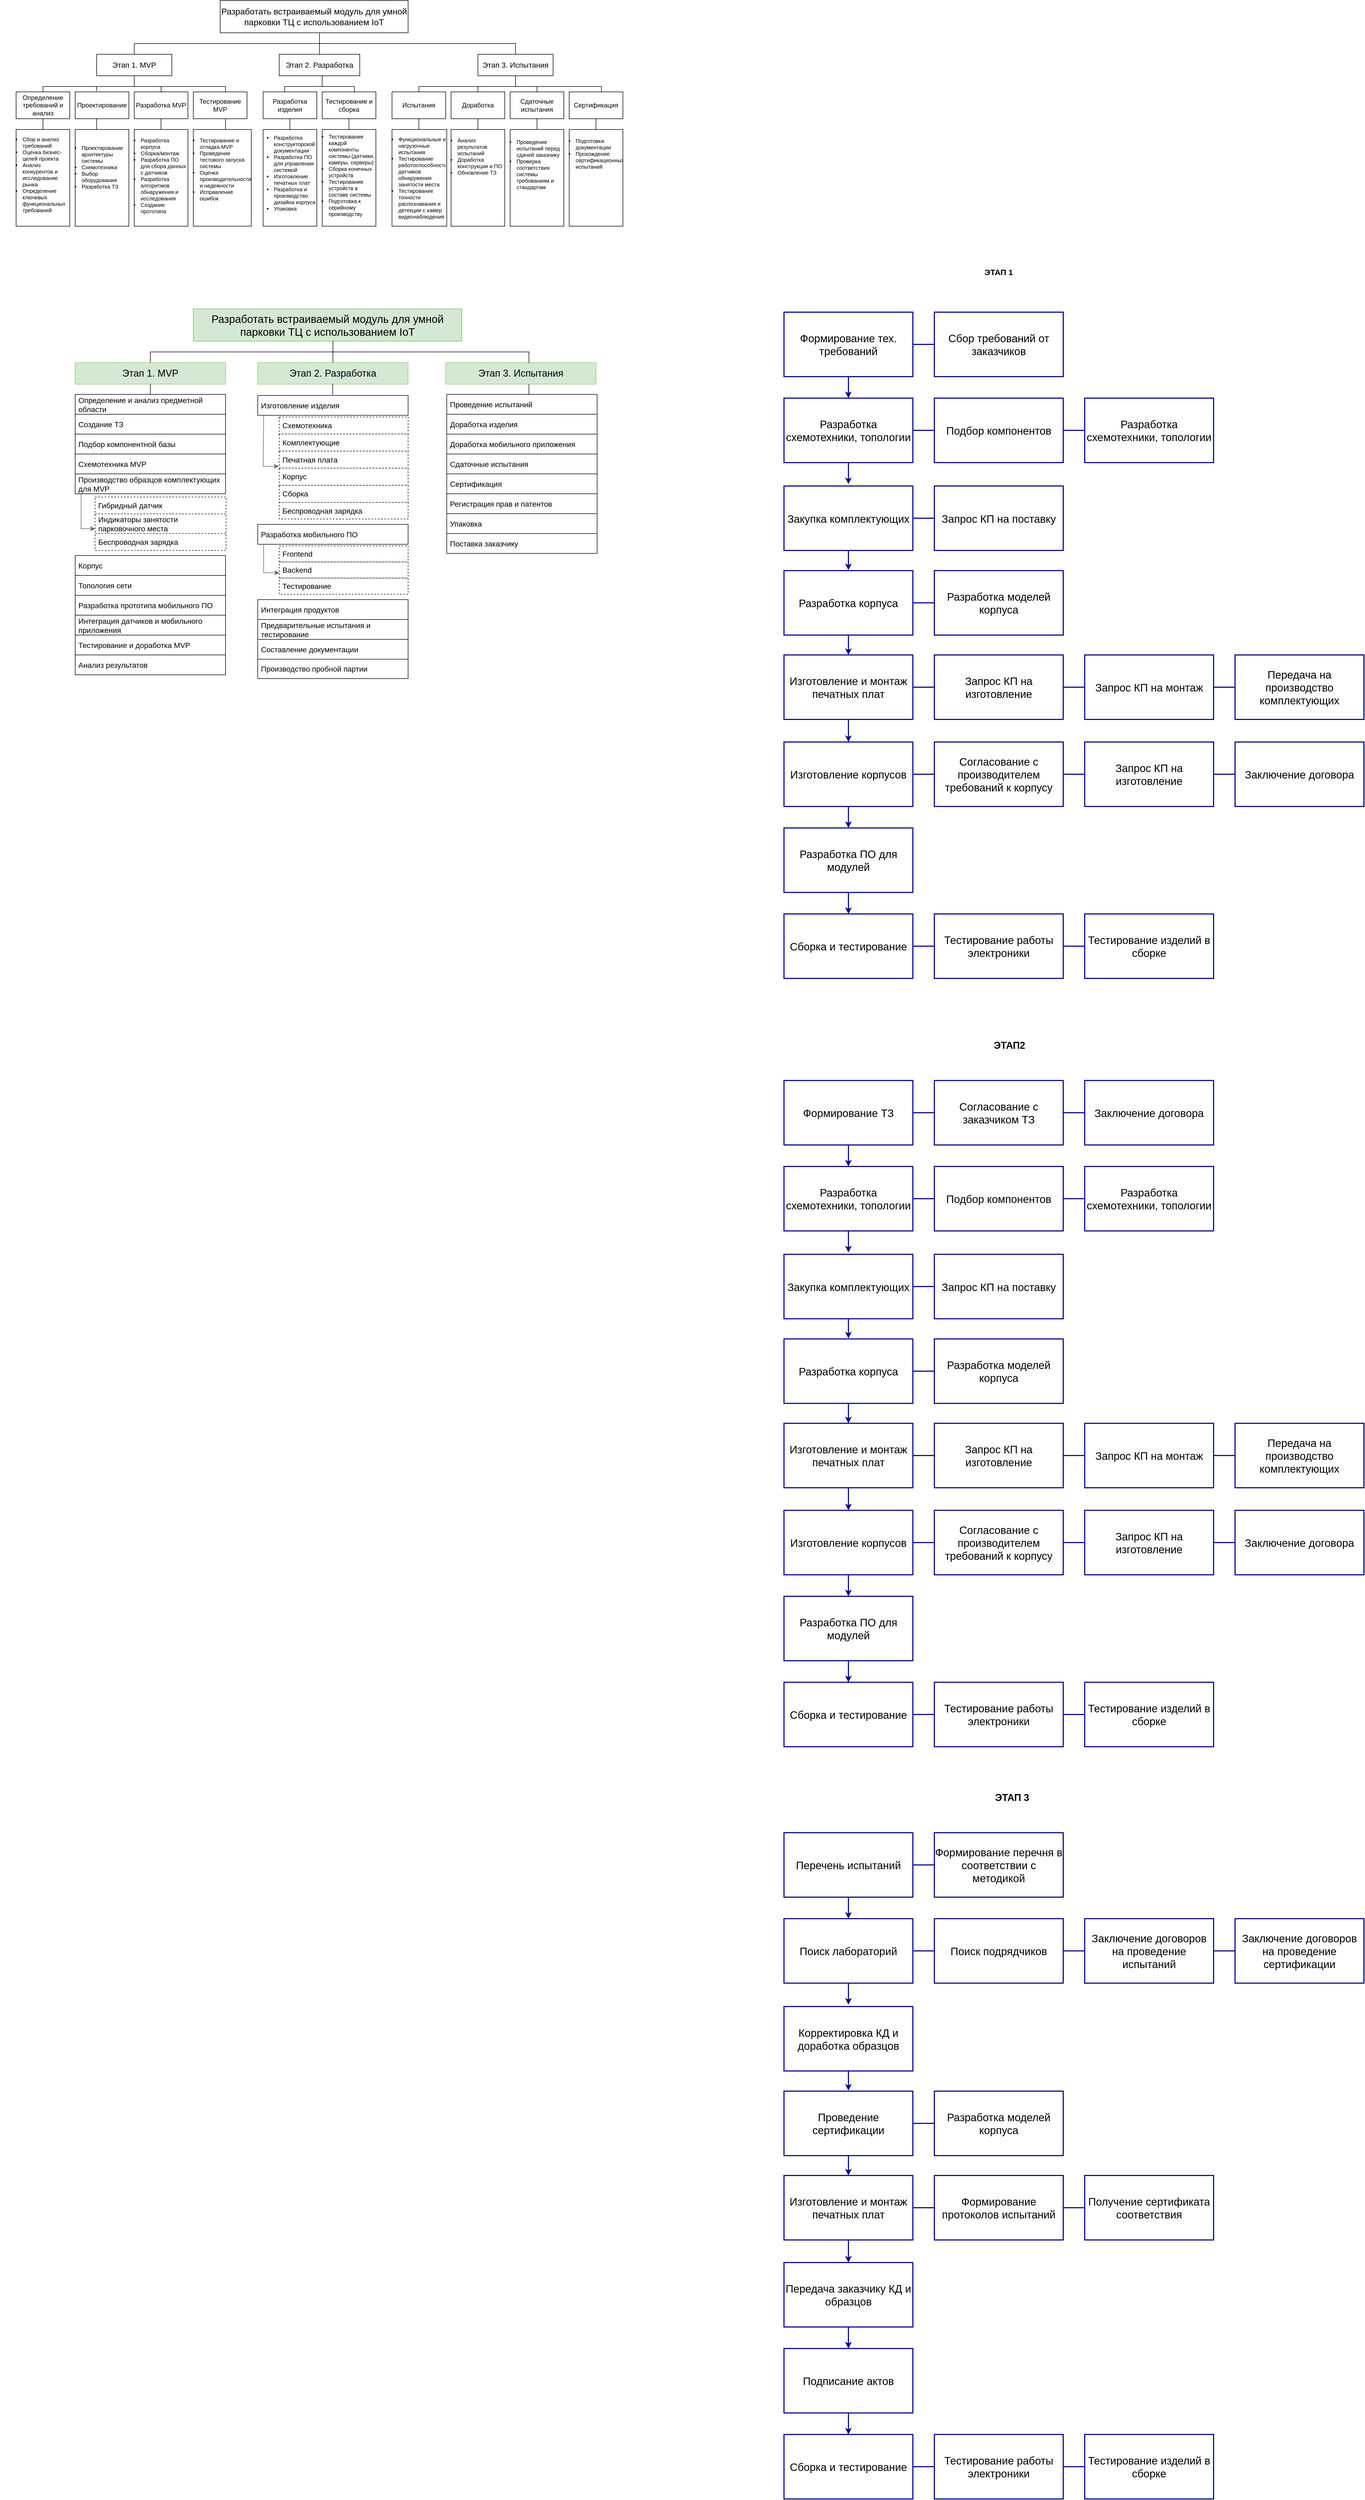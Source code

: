 <mxfile version="22.0.4" type="github">
  <diagram name="Страница — 1" id="UrEZ6tEzdypXz4cfXziD">
    <mxGraphModel dx="1967" dy="887" grid="1" gridSize="10" guides="1" tooltips="1" connect="1" arrows="1" fold="1" page="0" pageScale="1" pageWidth="827" pageHeight="1169" math="0" shadow="0">
      <root>
        <mxCell id="0" />
        <mxCell id="1" parent="0" />
        <mxCell id="XmDp-VsO-evtBJLwXCZc-1" value="&lt;font style=&quot;vertical-align: inherit; font-size: 16px;&quot;&gt;&lt;font style=&quot;vertical-align: inherit; font-size: 16px;&quot;&gt;&lt;font style=&quot;vertical-align: inherit;&quot;&gt;&lt;font style=&quot;vertical-align: inherit;&quot;&gt;Разработать встраиваемый модуль для умной парковки ТЦ с использованием IoT&lt;/font&gt;&lt;/font&gt;&lt;/font&gt;&lt;/font&gt;" style="rounded=0;whiteSpace=wrap;html=1;fontSize=16;" parent="1" vertex="1">
          <mxGeometry x="190" y="20" width="350" height="60" as="geometry" />
        </mxCell>
        <mxCell id="XmDp-VsO-evtBJLwXCZc-2" value="&lt;font style=&quot;vertical-align: inherit; font-size: 14px;&quot;&gt;&lt;font style=&quot;vertical-align: inherit; font-size: 14px;&quot;&gt;Этап 1. MVP&lt;/font&gt;&lt;/font&gt;" style="rounded=0;whiteSpace=wrap;html=1;fontSize=14;" parent="1" vertex="1">
          <mxGeometry x="-40" y="120" width="140" height="40" as="geometry" />
        </mxCell>
        <mxCell id="XmDp-VsO-evtBJLwXCZc-3" value="&lt;font style=&quot;vertical-align: inherit; font-size: 14px;&quot;&gt;&lt;font style=&quot;vertical-align: inherit; font-size: 14px;&quot;&gt;Этап 2. Разработка&lt;/font&gt;&lt;/font&gt;" style="rounded=0;whiteSpace=wrap;html=1;fontSize=14;" parent="1" vertex="1">
          <mxGeometry x="300" y="120" width="150" height="40" as="geometry" />
        </mxCell>
        <mxCell id="XmDp-VsO-evtBJLwXCZc-4" value="&lt;font style=&quot;vertical-align: inherit; font-size: 14px;&quot;&gt;&lt;font style=&quot;vertical-align: inherit; font-size: 14px;&quot;&gt;&lt;font style=&quot;vertical-align: inherit; font-size: 14px;&quot;&gt;&lt;font style=&quot;vertical-align: inherit; font-size: 14px;&quot;&gt;Этап 3. Испытания&lt;/font&gt;&lt;/font&gt;&lt;/font&gt;&lt;/font&gt;" style="rounded=0;whiteSpace=wrap;html=1;fontSize=14;" parent="1" vertex="1">
          <mxGeometry x="670" y="120" width="140" height="40" as="geometry" />
        </mxCell>
        <mxCell id="XmDp-VsO-evtBJLwXCZc-5" value="" style="endArrow=none;html=1;rounded=0;" parent="1" edge="1">
          <mxGeometry width="50" height="50" relative="1" as="geometry">
            <mxPoint x="30" y="100" as="sourcePoint" />
            <mxPoint x="600" y="100" as="targetPoint" />
          </mxGeometry>
        </mxCell>
        <mxCell id="XmDp-VsO-evtBJLwXCZc-6" value="" style="endArrow=none;html=1;rounded=0;exitX=0.5;exitY=0;exitDx=0;exitDy=0;" parent="1" source="XmDp-VsO-evtBJLwXCZc-3" edge="1">
          <mxGeometry width="50" height="50" relative="1" as="geometry">
            <mxPoint x="320" y="130" as="sourcePoint" />
            <mxPoint x="375" y="80" as="targetPoint" />
          </mxGeometry>
        </mxCell>
        <mxCell id="XmDp-VsO-evtBJLwXCZc-7" value="" style="endArrow=none;html=1;rounded=0;exitX=0.5;exitY=0;exitDx=0;exitDy=0;" parent="1" source="XmDp-VsO-evtBJLwXCZc-2" edge="1">
          <mxGeometry width="50" height="50" relative="1" as="geometry">
            <mxPoint x="70" y="150" as="sourcePoint" />
            <mxPoint x="30" y="100" as="targetPoint" />
          </mxGeometry>
        </mxCell>
        <mxCell id="XmDp-VsO-evtBJLwXCZc-8" value="" style="endArrow=none;html=1;rounded=0;entryX=0.5;entryY=0;entryDx=0;entryDy=0;" parent="1" target="XmDp-VsO-evtBJLwXCZc-4" edge="1">
          <mxGeometry width="50" height="50" relative="1" as="geometry">
            <mxPoint x="600" y="100" as="sourcePoint" />
            <mxPoint x="600" y="115" as="targetPoint" />
            <Array as="points">
              <mxPoint x="740" y="100" />
            </Array>
          </mxGeometry>
        </mxCell>
        <mxCell id="XmDp-VsO-evtBJLwXCZc-9" value="&lt;font style=&quot;vertical-align: inherit;&quot;&gt;&lt;font style=&quot;vertical-align: inherit;&quot;&gt;Определение требований и анализ&lt;/font&gt;&lt;/font&gt;" style="rounded=0;whiteSpace=wrap;html=1;" parent="1" vertex="1">
          <mxGeometry x="-190" y="190" width="100" height="50" as="geometry" />
        </mxCell>
        <mxCell id="XmDp-VsO-evtBJLwXCZc-11" value="&lt;font style=&quot;vertical-align: inherit;&quot;&gt;&lt;font style=&quot;vertical-align: inherit;&quot;&gt;&lt;font style=&quot;vertical-align: inherit;&quot;&gt;&lt;font style=&quot;vertical-align: inherit;&quot;&gt;Проектирование&lt;/font&gt;&lt;/font&gt;&lt;/font&gt;&lt;/font&gt;" style="rounded=0;whiteSpace=wrap;html=1;" parent="1" vertex="1">
          <mxGeometry x="-80" y="190" width="100" height="50" as="geometry" />
        </mxCell>
        <mxCell id="XmDp-VsO-evtBJLwXCZc-12" value="&lt;font style=&quot;vertical-align: inherit;&quot;&gt;&lt;font style=&quot;vertical-align: inherit;&quot;&gt;&lt;font style=&quot;vertical-align: inherit;&quot;&gt;&lt;font style=&quot;vertical-align: inherit;&quot;&gt;&lt;font style=&quot;vertical-align: inherit;&quot;&gt;&lt;font style=&quot;vertical-align: inherit;&quot;&gt;Разработка MVP&lt;/font&gt;&lt;/font&gt;&lt;/font&gt;&lt;/font&gt;&lt;/font&gt;&lt;/font&gt;" style="rounded=0;whiteSpace=wrap;html=1;" parent="1" vertex="1">
          <mxGeometry x="30" y="190" width="100" height="50" as="geometry" />
        </mxCell>
        <mxCell id="XmDp-VsO-evtBJLwXCZc-13" value="&lt;font style=&quot;vertical-align: inherit;&quot;&gt;&lt;font style=&quot;vertical-align: inherit;&quot;&gt;Тестирование MVP&lt;/font&gt;&lt;/font&gt;" style="rounded=0;whiteSpace=wrap;html=1;" parent="1" vertex="1">
          <mxGeometry x="140" y="190" width="100" height="50" as="geometry" />
        </mxCell>
        <mxCell id="XmDp-VsO-evtBJLwXCZc-14" value="&lt;font style=&quot;vertical-align: inherit;&quot;&gt;&lt;font style=&quot;vertical-align: inherit;&quot;&gt;Разработка изделия&lt;/font&gt;&lt;/font&gt;" style="rounded=0;whiteSpace=wrap;html=1;" parent="1" vertex="1">
          <mxGeometry x="270" y="190" width="100" height="50" as="geometry" />
        </mxCell>
        <mxCell id="XmDp-VsO-evtBJLwXCZc-15" value="&lt;font style=&quot;vertical-align: inherit;&quot;&gt;&lt;font style=&quot;vertical-align: inherit;&quot;&gt;&lt;font style=&quot;vertical-align: inherit;&quot;&gt;&lt;font style=&quot;vertical-align: inherit;&quot;&gt;Тестирование и сборка&lt;/font&gt;&lt;/font&gt;&lt;/font&gt;&lt;/font&gt;" style="rounded=0;whiteSpace=wrap;html=1;" parent="1" vertex="1">
          <mxGeometry x="380" y="190" width="100" height="50" as="geometry" />
        </mxCell>
        <mxCell id="XmDp-VsO-evtBJLwXCZc-16" value="&lt;font style=&quot;vertical-align: inherit;&quot;&gt;&lt;font style=&quot;vertical-align: inherit;&quot;&gt;&lt;font style=&quot;vertical-align: inherit;&quot;&gt;&lt;font style=&quot;vertical-align: inherit;&quot;&gt;Испытания&lt;/font&gt;&lt;/font&gt;&lt;/font&gt;&lt;/font&gt;" style="rounded=0;whiteSpace=wrap;html=1;" parent="1" vertex="1">
          <mxGeometry x="510" y="190" width="100" height="50" as="geometry" />
        </mxCell>
        <mxCell id="XmDp-VsO-evtBJLwXCZc-17" value="&lt;font style=&quot;vertical-align: inherit;&quot;&gt;&lt;font style=&quot;vertical-align: inherit;&quot;&gt;&lt;font style=&quot;vertical-align: inherit;&quot;&gt;&lt;font style=&quot;vertical-align: inherit;&quot;&gt;&lt;font style=&quot;vertical-align: inherit;&quot;&gt;&lt;font style=&quot;vertical-align: inherit;&quot;&gt;Доработка&lt;/font&gt;&lt;/font&gt;&lt;/font&gt;&lt;/font&gt;&lt;/font&gt;&lt;/font&gt;" style="rounded=0;whiteSpace=wrap;html=1;" parent="1" vertex="1">
          <mxGeometry x="620" y="190" width="100" height="50" as="geometry" />
        </mxCell>
        <mxCell id="XmDp-VsO-evtBJLwXCZc-18" value="&lt;font style=&quot;vertical-align: inherit;&quot;&gt;&lt;font style=&quot;vertical-align: inherit;&quot;&gt;&lt;font style=&quot;vertical-align: inherit;&quot;&gt;&lt;font style=&quot;vertical-align: inherit;&quot;&gt;&lt;font style=&quot;vertical-align: inherit;&quot;&gt;&lt;font style=&quot;vertical-align: inherit;&quot;&gt;&lt;font style=&quot;vertical-align: inherit;&quot;&gt;&lt;font style=&quot;vertical-align: inherit;&quot;&gt;Сдаточные испытания&lt;/font&gt;&lt;/font&gt;&lt;/font&gt;&lt;/font&gt;&lt;/font&gt;&lt;/font&gt;&lt;/font&gt;&lt;/font&gt;" style="rounded=0;whiteSpace=wrap;html=1;" parent="1" vertex="1">
          <mxGeometry x="730" y="190" width="100" height="50" as="geometry" />
        </mxCell>
        <mxCell id="XmDp-VsO-evtBJLwXCZc-19" value="&lt;font style=&quot;vertical-align: inherit;&quot;&gt;&lt;font style=&quot;vertical-align: inherit;&quot;&gt;&lt;font style=&quot;vertical-align: inherit;&quot;&gt;&lt;font style=&quot;vertical-align: inherit;&quot;&gt;&lt;font style=&quot;vertical-align: inherit;&quot;&gt;&lt;font style=&quot;vertical-align: inherit;&quot;&gt;&lt;font style=&quot;vertical-align: inherit;&quot;&gt;&lt;font style=&quot;vertical-align: inherit;&quot;&gt;&lt;font style=&quot;vertical-align: inherit;&quot;&gt;&lt;font style=&quot;vertical-align: inherit;&quot;&gt;Сертификация&lt;/font&gt;&lt;/font&gt;&lt;/font&gt;&lt;/font&gt;&lt;/font&gt;&lt;/font&gt;&lt;/font&gt;&lt;/font&gt;&lt;/font&gt;&lt;/font&gt;" style="rounded=0;whiteSpace=wrap;html=1;" parent="1" vertex="1">
          <mxGeometry x="840" y="190" width="100" height="50" as="geometry" />
        </mxCell>
        <mxCell id="XmDp-VsO-evtBJLwXCZc-27" value="" style="rounded=0;whiteSpace=wrap;html=1;" parent="1" vertex="1">
          <mxGeometry x="-190" y="260" width="100" height="180" as="geometry" />
        </mxCell>
        <mxCell id="XmDp-VsO-evtBJLwXCZc-25" value="&lt;ul style=&quot;font-size: 10px;&quot;&gt;&lt;li style=&quot;font-size: 10px;&quot;&gt;Сбор и анализ требований&lt;/li&gt;&lt;li style=&quot;font-size: 10px;&quot;&gt;Оценка бизнес-целей проекта&lt;/li&gt;&lt;li style=&quot;font-size: 10px;&quot;&gt;Анализ конкурентов и исследование рынка&lt;/li&gt;&lt;li style=&quot;font-size: 10px;&quot;&gt;Определение ключевых функциональных требований&lt;/li&gt;&lt;/ul&gt;" style="text;strokeColor=none;fillColor=none;html=1;whiteSpace=wrap;verticalAlign=middle;overflow=hidden;fontSize=10;align=left;" parent="1" vertex="1">
          <mxGeometry x="-220" y="260" width="130" height="160" as="geometry" />
        </mxCell>
        <mxCell id="XmDp-VsO-evtBJLwXCZc-28" value="" style="rounded=0;whiteSpace=wrap;html=1;" parent="1" vertex="1">
          <mxGeometry x="-80" y="260" width="100" height="180" as="geometry" />
        </mxCell>
        <mxCell id="XmDp-VsO-evtBJLwXCZc-29" value="&lt;ul style=&quot;font-size: 10px;&quot;&gt;&lt;li style=&quot;font-size: 10px;&quot;&gt;&lt;font style=&quot;vertical-align: inherit;&quot;&gt;&lt;font style=&quot;vertical-align: inherit;&quot;&gt;Проектирование архитектуры системы&lt;/font&gt;&lt;/font&gt;&lt;/li&gt;&lt;li style=&quot;font-size: 10px;&quot;&gt;&lt;font style=&quot;vertical-align: inherit;&quot;&gt;&lt;font style=&quot;vertical-align: inherit;&quot;&gt;Схемотехника&lt;/font&gt;&lt;/font&gt;&lt;/li&gt;&lt;li style=&quot;font-size: 10px;&quot;&gt;&lt;font style=&quot;vertical-align: inherit;&quot;&gt;&lt;font style=&quot;vertical-align: inherit;&quot;&gt;Выбор оборудования&lt;/font&gt;&lt;/font&gt;&lt;/li&gt;&lt;li style=&quot;font-size: 10px;&quot;&gt;&lt;font style=&quot;vertical-align: inherit;&quot;&gt;&lt;font style=&quot;vertical-align: inherit;&quot;&gt;Разработка ТЗ&lt;/font&gt;&lt;/font&gt;&lt;/li&gt;&lt;/ul&gt;" style="text;strokeColor=none;fillColor=none;html=1;whiteSpace=wrap;verticalAlign=middle;overflow=hidden;fontSize=10;align=left;" parent="1" vertex="1">
          <mxGeometry x="-110" y="260" width="130" height="140" as="geometry" />
        </mxCell>
        <mxCell id="XmDp-VsO-evtBJLwXCZc-32" value="" style="rounded=0;whiteSpace=wrap;html=1;" parent="1" vertex="1">
          <mxGeometry x="30" y="260" width="100" height="180" as="geometry" />
        </mxCell>
        <mxCell id="XmDp-VsO-evtBJLwXCZc-30" value="&lt;div&gt;&lt;br&gt;&lt;/div&gt;&lt;ul style=&quot;font-size: 10px;&quot;&gt;&lt;li style=&quot;font-size: 10px;&quot;&gt;&lt;font style=&quot;vertical-align: inherit;&quot;&gt;&lt;font style=&quot;vertical-align: inherit;&quot;&gt;Разработка корпуса&lt;/font&gt;&lt;/font&gt;&lt;/li&gt;&lt;li style=&quot;font-size: 10px;&quot;&gt;&lt;font style=&quot;vertical-align: inherit;&quot;&gt;&lt;font style=&quot;vertical-align: inherit;&quot;&gt;Сборка/монтаж&lt;/font&gt;&lt;/font&gt;&lt;/li&gt;&lt;li style=&quot;font-size: 10px;&quot;&gt;&lt;font style=&quot;vertical-align: inherit;&quot;&gt;&lt;font style=&quot;vertical-align: inherit;&quot;&gt;Разработка ПО для сбора данных с датчиков&lt;/font&gt;&lt;/font&gt;&lt;/li&gt;&lt;li style=&quot;font-size: 10px;&quot;&gt;&lt;font style=&quot;vertical-align: inherit;&quot;&gt;&lt;font style=&quot;vertical-align: inherit;&quot;&gt;Разработка алгоритмов обнаружения и исследования&lt;/font&gt;&lt;/font&gt;&lt;/li&gt;&lt;li style=&quot;font-size: 10px;&quot;&gt;&lt;font style=&quot;vertical-align: inherit;&quot;&gt;&lt;font style=&quot;vertical-align: inherit;&quot;&gt;Создание прототипа&lt;/font&gt;&lt;/font&gt;&lt;/li&gt;&lt;/ul&gt;" style="text;strokeColor=none;fillColor=none;html=1;whiteSpace=wrap;verticalAlign=middle;overflow=hidden;fontSize=10;align=left;" parent="1" vertex="1">
          <mxGeometry y="250" width="130" height="170" as="geometry" />
        </mxCell>
        <mxCell id="XmDp-VsO-evtBJLwXCZc-33" value="" style="rounded=0;whiteSpace=wrap;html=1;" parent="1" vertex="1">
          <mxGeometry x="140" y="260" width="108" height="180" as="geometry" />
        </mxCell>
        <mxCell id="XmDp-VsO-evtBJLwXCZc-35" value="&lt;div&gt;&lt;br&gt;&lt;/div&gt;&lt;ul style=&quot;font-size: 10px;&quot;&gt;&lt;li style=&quot;font-size: 10px;&quot;&gt;Тестирование и отладка MVP&lt;/li&gt;&lt;li style=&quot;font-size: 10px;&quot;&gt;Проведение тестового запуска системы&lt;/li&gt;&lt;li style=&quot;font-size: 10px;&quot;&gt;Оценка производительности и надежности&lt;/li&gt;&lt;li style=&quot;font-size: 10px;&quot;&gt;Исправление ошибок&lt;/li&gt;&lt;/ul&gt;" style="text;strokeColor=none;fillColor=none;html=1;whiteSpace=wrap;verticalAlign=middle;overflow=hidden;fontSize=10;align=left;" parent="1" vertex="1">
          <mxGeometry x="110" y="250" width="140" height="150" as="geometry" />
        </mxCell>
        <mxCell id="XmDp-VsO-evtBJLwXCZc-36" value="" style="rounded=0;whiteSpace=wrap;html=1;" parent="1" vertex="1">
          <mxGeometry x="270" y="260" width="100" height="180" as="geometry" />
        </mxCell>
        <mxCell id="XmDp-VsO-evtBJLwXCZc-37" value="&lt;div&gt;&lt;br&gt;&lt;/div&gt;&lt;ul style=&quot;font-size: 10px;&quot;&gt;&lt;li style=&quot;font-size: 10px;&quot;&gt;Разработка конструкторской документации&lt;/li&gt;&lt;li style=&quot;font-size: 10px;&quot;&gt;Разработка ПО для управления системой&lt;/li&gt;&lt;li style=&quot;font-size: 10px;&quot;&gt;Изготовление печатных плат&lt;/li&gt;&lt;li style=&quot;font-size: 10px;&quot;&gt;Разработка и производство дизайна корпуса&lt;/li&gt;&lt;li style=&quot;font-size: 10px;&quot;&gt;Упаковка&lt;/li&gt;&lt;/ul&gt;" style="text;strokeColor=none;fillColor=none;html=1;whiteSpace=wrap;verticalAlign=middle;overflow=hidden;fontSize=10;align=left;" parent="1" vertex="1">
          <mxGeometry x="248" y="240" width="130" height="190" as="geometry" />
        </mxCell>
        <mxCell id="XmDp-VsO-evtBJLwXCZc-38" value="" style="rounded=0;whiteSpace=wrap;html=1;" parent="1" vertex="1">
          <mxGeometry x="380" y="260" width="100" height="180" as="geometry" />
        </mxCell>
        <mxCell id="XmDp-VsO-evtBJLwXCZc-40" value="&lt;ul style=&quot;font-size: 10px;&quot;&gt;&lt;li style=&quot;font-size: 10px;&quot;&gt;Тестирование каждой компоненты системы (датчики, камеры, серверы)&lt;/li&gt;&lt;li style=&quot;font-size: 10px;&quot;&gt;Сборка конечных устройств&lt;/li&gt;&lt;li style=&quot;font-size: 10px;&quot;&gt;Тестирование устройств в составе системы&lt;/li&gt;&lt;li style=&quot;font-size: 10px;&quot;&gt;Подготовка к серийному производству&lt;/li&gt;&lt;/ul&gt;" style="text;strokeColor=none;fillColor=none;html=1;whiteSpace=wrap;verticalAlign=middle;overflow=hidden;fontSize=10;align=left;" parent="1" vertex="1">
          <mxGeometry x="350" y="250" width="130" height="190" as="geometry" />
        </mxCell>
        <mxCell id="XmDp-VsO-evtBJLwXCZc-42" value="" style="rounded=0;whiteSpace=wrap;html=1;" parent="1" vertex="1">
          <mxGeometry x="510" y="260" width="102" height="180" as="geometry" />
        </mxCell>
        <mxCell id="XmDp-VsO-evtBJLwXCZc-43" value="" style="rounded=0;whiteSpace=wrap;html=1;" parent="1" vertex="1">
          <mxGeometry x="620" y="260" width="100" height="180" as="geometry" />
        </mxCell>
        <mxCell id="XmDp-VsO-evtBJLwXCZc-44" value="" style="rounded=0;whiteSpace=wrap;html=1;" parent="1" vertex="1">
          <mxGeometry x="730" y="260" width="100" height="180" as="geometry" />
        </mxCell>
        <mxCell id="XmDp-VsO-evtBJLwXCZc-45" value="" style="rounded=0;whiteSpace=wrap;html=1;" parent="1" vertex="1">
          <mxGeometry x="840" y="260" width="100" height="180" as="geometry" />
        </mxCell>
        <mxCell id="XmDp-VsO-evtBJLwXCZc-41" value="&lt;ul style=&quot;font-size: 10px;&quot;&gt;&lt;li style=&quot;font-size: 10px;&quot;&gt;Функциональные и нагрузочные испытания&lt;/li&gt;&lt;li style=&quot;font-size: 10px;&quot;&gt;Тестирование работоспособности датчиков обнаружения занятости места&lt;/li&gt;&lt;li style=&quot;font-size: 10px;&quot;&gt;Тестирование точности распознавания и детекции с камер видеонаблюдения&lt;/li&gt;&lt;/ul&gt;" style="text;strokeColor=none;fillColor=none;html=1;whiteSpace=wrap;verticalAlign=middle;overflow=hidden;fontSize=10;align=left;" parent="1" vertex="1">
          <mxGeometry x="480" y="250" width="130" height="200" as="geometry" />
        </mxCell>
        <mxCell id="XmDp-VsO-evtBJLwXCZc-48" value="&lt;ul style=&quot;font-size: 10px;&quot;&gt;&lt;li style=&quot;font-size: 10px;&quot;&gt;Анализ результатов испытаний&lt;/li&gt;&lt;li style=&quot;font-size: 10px;&quot;&gt;Доработка конструкции и ПО&lt;/li&gt;&lt;li style=&quot;font-size: 10px;&quot;&gt;Обновление ТЗ&lt;/li&gt;&lt;/ul&gt;" style="text;strokeColor=none;fillColor=none;html=1;whiteSpace=wrap;verticalAlign=middle;overflow=hidden;fontSize=10;align=left;" parent="1" vertex="1">
          <mxGeometry x="590" y="210" width="130" height="200" as="geometry" />
        </mxCell>
        <mxCell id="XmDp-VsO-evtBJLwXCZc-49" value="&lt;ul style=&quot;font-size: 10px;&quot;&gt;&lt;li style=&quot;font-size: 10px;&quot;&gt;Проведение испытаний перед сдачей заказчику&lt;/li&gt;&lt;li style=&quot;font-size: 10px;&quot;&gt;Проверка соответствия системы требованиям и стандартам&lt;/li&gt;&lt;/ul&gt;" style="text;strokeColor=none;fillColor=none;html=1;whiteSpace=wrap;verticalAlign=middle;overflow=hidden;fontSize=10;align=left;" parent="1" vertex="1">
          <mxGeometry x="700" y="260" width="130" height="130" as="geometry" />
        </mxCell>
        <mxCell id="XmDp-VsO-evtBJLwXCZc-50" value="&lt;ul style=&quot;font-size: 10px;&quot;&gt;&lt;li style=&quot;font-size: 10px;&quot;&gt;Подготовка документации&amp;nbsp;&lt;/li&gt;&lt;li style=&quot;font-size: 10px;&quot;&gt;Прохождение сертификационных испытаний&lt;/li&gt;&lt;/ul&gt;" style="text;strokeColor=none;fillColor=none;html=1;whiteSpace=wrap;verticalAlign=middle;overflow=hidden;fontSize=10;align=left;" parent="1" vertex="1">
          <mxGeometry x="810" y="260" width="130" height="90" as="geometry" />
        </mxCell>
        <mxCell id="XmDp-VsO-evtBJLwXCZc-51" value="" style="endArrow=none;html=1;rounded=0;" parent="1" edge="1">
          <mxGeometry width="50" height="50" relative="1" as="geometry">
            <mxPoint x="-140" y="180" as="sourcePoint" />
            <mxPoint x="200" y="180" as="targetPoint" />
          </mxGeometry>
        </mxCell>
        <mxCell id="XmDp-VsO-evtBJLwXCZc-52" value="" style="endArrow=none;html=1;rounded=0;" parent="1" edge="1">
          <mxGeometry width="50" height="50" relative="1" as="geometry">
            <mxPoint x="310" y="180" as="sourcePoint" />
            <mxPoint x="440" y="180" as="targetPoint" />
          </mxGeometry>
        </mxCell>
        <mxCell id="XmDp-VsO-evtBJLwXCZc-53" value="" style="endArrow=none;html=1;rounded=0;" parent="1" edge="1">
          <mxGeometry width="50" height="50" relative="1" as="geometry">
            <mxPoint x="560" y="180" as="sourcePoint" />
            <mxPoint x="900" y="180" as="targetPoint" />
          </mxGeometry>
        </mxCell>
        <mxCell id="XmDp-VsO-evtBJLwXCZc-54" value="" style="endArrow=none;html=1;rounded=0;" parent="1" edge="1">
          <mxGeometry width="50" height="50" relative="1" as="geometry">
            <mxPoint x="740" y="180" as="sourcePoint" />
            <mxPoint x="740" y="160" as="targetPoint" />
          </mxGeometry>
        </mxCell>
        <mxCell id="XmDp-VsO-evtBJLwXCZc-55" value="" style="endArrow=none;html=1;rounded=0;" parent="1" edge="1">
          <mxGeometry width="50" height="50" relative="1" as="geometry">
            <mxPoint x="560" y="190" as="sourcePoint" />
            <mxPoint x="560" y="180" as="targetPoint" />
          </mxGeometry>
        </mxCell>
        <mxCell id="XmDp-VsO-evtBJLwXCZc-56" value="" style="endArrow=none;html=1;rounded=0;exitX=0.615;exitY=0.05;exitDx=0;exitDy=0;exitPerimeter=0;" parent="1" source="XmDp-VsO-evtBJLwXCZc-41" edge="1">
          <mxGeometry width="50" height="50" relative="1" as="geometry">
            <mxPoint x="510" y="290" as="sourcePoint" />
            <mxPoint x="560" y="240" as="targetPoint" />
          </mxGeometry>
        </mxCell>
        <mxCell id="XmDp-VsO-evtBJLwXCZc-57" value="" style="endArrow=none;html=1;rounded=0;exitX=0.615;exitY=0.05;exitDx=0;exitDy=0;exitPerimeter=0;" parent="1" edge="1">
          <mxGeometry width="50" height="50" relative="1" as="geometry">
            <mxPoint x="670" y="260" as="sourcePoint" />
            <mxPoint x="670" y="240" as="targetPoint" />
          </mxGeometry>
        </mxCell>
        <mxCell id="XmDp-VsO-evtBJLwXCZc-62" value="" style="endArrow=none;html=1;rounded=0;" parent="1" edge="1">
          <mxGeometry width="50" height="50" relative="1" as="geometry">
            <mxPoint x="780" y="260" as="sourcePoint" />
            <mxPoint x="780" y="240" as="targetPoint" />
          </mxGeometry>
        </mxCell>
        <mxCell id="XmDp-VsO-evtBJLwXCZc-63" value="" style="endArrow=none;html=1;rounded=0;entryX=0.5;entryY=1;entryDx=0;entryDy=0;exitX=0.612;exitY=0.007;exitDx=0;exitDy=0;exitPerimeter=0;" parent="1" source="XmDp-VsO-evtBJLwXCZc-50" target="XmDp-VsO-evtBJLwXCZc-19" edge="1">
          <mxGeometry width="50" height="50" relative="1" as="geometry">
            <mxPoint x="790" y="270" as="sourcePoint" />
            <mxPoint x="790" y="250" as="targetPoint" />
          </mxGeometry>
        </mxCell>
        <mxCell id="XmDp-VsO-evtBJLwXCZc-64" value="" style="endArrow=none;html=1;rounded=0;" parent="1" edge="1">
          <mxGeometry width="50" height="50" relative="1" as="geometry">
            <mxPoint x="429.76" y="260" as="sourcePoint" />
            <mxPoint x="429.76" y="240" as="targetPoint" />
          </mxGeometry>
        </mxCell>
        <mxCell id="XmDp-VsO-evtBJLwXCZc-65" value="" style="endArrow=none;html=1;rounded=0;" parent="1" edge="1">
          <mxGeometry width="50" height="50" relative="1" as="geometry">
            <mxPoint x="319.76" y="260" as="sourcePoint" />
            <mxPoint x="319.76" y="240" as="targetPoint" />
          </mxGeometry>
        </mxCell>
        <mxCell id="XmDp-VsO-evtBJLwXCZc-66" value="" style="endArrow=none;html=1;rounded=0;" parent="1" edge="1">
          <mxGeometry width="50" height="50" relative="1" as="geometry">
            <mxPoint x="380" y="180" as="sourcePoint" />
            <mxPoint x="380" y="160" as="targetPoint" />
          </mxGeometry>
        </mxCell>
        <mxCell id="XmDp-VsO-evtBJLwXCZc-67" value="" style="endArrow=none;html=1;rounded=0;" parent="1" edge="1">
          <mxGeometry width="50" height="50" relative="1" as="geometry">
            <mxPoint x="670" y="190" as="sourcePoint" />
            <mxPoint x="670" y="180" as="targetPoint" />
          </mxGeometry>
        </mxCell>
        <mxCell id="XmDp-VsO-evtBJLwXCZc-68" value="" style="endArrow=none;html=1;rounded=0;exitX=0.5;exitY=0;exitDx=0;exitDy=0;" parent="1" source="XmDp-VsO-evtBJLwXCZc-18" edge="1">
          <mxGeometry width="50" height="50" relative="1" as="geometry">
            <mxPoint x="680" y="200" as="sourcePoint" />
            <mxPoint x="780" y="180" as="targetPoint" />
          </mxGeometry>
        </mxCell>
        <mxCell id="XmDp-VsO-evtBJLwXCZc-69" value="" style="endArrow=none;html=1;rounded=0;" parent="1" edge="1">
          <mxGeometry width="50" height="50" relative="1" as="geometry">
            <mxPoint x="900" y="190" as="sourcePoint" />
            <mxPoint x="900" y="180" as="targetPoint" />
          </mxGeometry>
        </mxCell>
        <mxCell id="XmDp-VsO-evtBJLwXCZc-70" value="" style="endArrow=none;html=1;rounded=0;" parent="1" edge="1">
          <mxGeometry width="50" height="50" relative="1" as="geometry">
            <mxPoint x="440" y="190" as="sourcePoint" />
            <mxPoint x="440" y="180" as="targetPoint" />
          </mxGeometry>
        </mxCell>
        <mxCell id="XmDp-VsO-evtBJLwXCZc-71" value="" style="endArrow=none;html=1;rounded=0;" parent="1" edge="1">
          <mxGeometry width="50" height="50" relative="1" as="geometry">
            <mxPoint x="310" y="180" as="sourcePoint" />
            <mxPoint x="310" y="190" as="targetPoint" />
          </mxGeometry>
        </mxCell>
        <mxCell id="XmDp-VsO-evtBJLwXCZc-72" value="" style="endArrow=none;html=1;rounded=0;exitX=0.5;exitY=1;exitDx=0;exitDy=0;" parent="1" source="XmDp-VsO-evtBJLwXCZc-2" edge="1">
          <mxGeometry width="50" height="50" relative="1" as="geometry">
            <mxPoint x="460" y="210" as="sourcePoint" />
            <mxPoint x="30" y="180" as="targetPoint" />
          </mxGeometry>
        </mxCell>
        <mxCell id="XmDp-VsO-evtBJLwXCZc-73" value="" style="endArrow=none;html=1;rounded=0;exitX=0.5;exitY=1;exitDx=0;exitDy=0;" parent="1" source="XmDp-VsO-evtBJLwXCZc-9" edge="1">
          <mxGeometry width="50" height="50" relative="1" as="geometry">
            <mxPoint x="40" y="170" as="sourcePoint" />
            <mxPoint x="-140" y="260" as="targetPoint" />
          </mxGeometry>
        </mxCell>
        <mxCell id="XmDp-VsO-evtBJLwXCZc-74" value="" style="endArrow=none;html=1;rounded=0;" parent="1" edge="1">
          <mxGeometry width="50" height="50" relative="1" as="geometry">
            <mxPoint x="-40" y="260" as="sourcePoint" />
            <mxPoint x="-40" y="240" as="targetPoint" />
          </mxGeometry>
        </mxCell>
        <mxCell id="XmDp-VsO-evtBJLwXCZc-76" value="" style="endArrow=none;html=1;rounded=0;" parent="1" source="XmDp-VsO-evtBJLwXCZc-9" edge="1">
          <mxGeometry width="50" height="50" relative="1" as="geometry">
            <mxPoint x="-190" y="230" as="sourcePoint" />
            <mxPoint x="-140" y="180" as="targetPoint" />
          </mxGeometry>
        </mxCell>
        <mxCell id="XmDp-VsO-evtBJLwXCZc-77" value="" style="endArrow=none;html=1;rounded=0;exitX=0.399;exitY=-0.03;exitDx=0;exitDy=0;exitPerimeter=0;" parent="1" source="XmDp-VsO-evtBJLwXCZc-11" edge="1">
          <mxGeometry width="50" height="50" relative="1" as="geometry">
            <mxPoint x="-130" y="200" as="sourcePoint" />
            <mxPoint x="-40" y="180" as="targetPoint" />
          </mxGeometry>
        </mxCell>
        <mxCell id="XmDp-VsO-evtBJLwXCZc-78" value="" style="endArrow=none;html=1;rounded=0;exitX=0.5;exitY=0;exitDx=0;exitDy=0;" parent="1" source="XmDp-VsO-evtBJLwXCZc-12" edge="1">
          <mxGeometry width="50" height="50" relative="1" as="geometry">
            <mxPoint x="-120" y="210" as="sourcePoint" />
            <mxPoint x="80" y="180" as="targetPoint" />
          </mxGeometry>
        </mxCell>
        <mxCell id="XmDp-VsO-evtBJLwXCZc-79" value="" style="endArrow=none;html=1;rounded=0;" parent="1" edge="1">
          <mxGeometry width="50" height="50" relative="1" as="geometry">
            <mxPoint x="200" y="190" as="sourcePoint" />
            <mxPoint x="200" y="180" as="targetPoint" />
            <Array as="points">
              <mxPoint x="200" y="190" />
            </Array>
          </mxGeometry>
        </mxCell>
        <mxCell id="XmDp-VsO-evtBJLwXCZc-80" value="" style="endArrow=none;html=1;rounded=0;" parent="1" edge="1">
          <mxGeometry width="50" height="50" relative="1" as="geometry">
            <mxPoint x="79.76" y="260" as="sourcePoint" />
            <mxPoint x="79.76" y="240" as="targetPoint" />
          </mxGeometry>
        </mxCell>
        <mxCell id="XmDp-VsO-evtBJLwXCZc-82" value="" style="endArrow=none;html=1;rounded=0;" parent="1" edge="1">
          <mxGeometry width="50" height="50" relative="1" as="geometry">
            <mxPoint x="200" y="240" as="sourcePoint" />
            <mxPoint x="200" y="260" as="targetPoint" />
          </mxGeometry>
        </mxCell>
        <mxCell id="IIutb8Ob4Y_4vp3zWTY3-64" value="&lt;font style=&quot;vertical-align: inherit; font-size: 20px;&quot;&gt;&lt;font style=&quot;vertical-align: inherit; font-size: 20px;&quot;&gt;&lt;font style=&quot;vertical-align: inherit; font-size: 20px;&quot;&gt;&lt;font style=&quot;vertical-align: inherit; font-size: 20px;&quot;&gt;Разработать встраиваемый модуль для умной парковки ТЦ с использованием IoT&lt;/font&gt;&lt;/font&gt;&lt;/font&gt;&lt;/font&gt;" style="rounded=0;whiteSpace=wrap;html=1;fontSize=20;fillColor=#d5e8d4;strokeColor=#82b366;fontStyle=0" vertex="1" parent="1">
          <mxGeometry x="140" y="594" width="500" height="60" as="geometry" />
        </mxCell>
        <mxCell id="IIutb8Ob4Y_4vp3zWTY3-65" value="&lt;font style=&quot;vertical-align: inherit; font-size: 18px;&quot;&gt;&lt;font style=&quot;vertical-align: inherit; font-size: 18px;&quot;&gt;Этап 1. MVP&lt;/font&gt;&lt;/font&gt;" style="rounded=0;whiteSpace=wrap;html=1;fontSize=18;fillColor=#d5e8d4;strokeColor=#94CC74;" vertex="1" parent="1">
          <mxGeometry x="-80" y="694" width="280" height="40" as="geometry" />
        </mxCell>
        <mxCell id="IIutb8Ob4Y_4vp3zWTY3-66" value="&lt;font style=&quot;vertical-align: inherit; font-size: 18px;&quot;&gt;&lt;font style=&quot;vertical-align: inherit; font-size: 18px;&quot;&gt;Этап 2. Разработка&lt;/font&gt;&lt;/font&gt;" style="rounded=0;whiteSpace=wrap;html=1;fontSize=18;fillColor=#d5e8d4;strokeColor=#94CC74;" vertex="1" parent="1">
          <mxGeometry x="260" y="694" width="280" height="40" as="geometry" />
        </mxCell>
        <mxCell id="IIutb8Ob4Y_4vp3zWTY3-67" value="&lt;font style=&quot;vertical-align: inherit; font-size: 18px;&quot;&gt;&lt;font style=&quot;vertical-align: inherit; font-size: 18px;&quot;&gt;&lt;font style=&quot;vertical-align: inherit; font-size: 18px;&quot;&gt;&lt;font style=&quot;vertical-align: inherit; font-size: 18px;&quot;&gt;Этап 3. Испытания&lt;/font&gt;&lt;/font&gt;&lt;/font&gt;&lt;/font&gt;" style="rounded=0;whiteSpace=wrap;html=1;fontSize=18;fillColor=#d5e8d4;strokeColor=#94CC74;" vertex="1" parent="1">
          <mxGeometry x="610" y="694" width="280" height="40" as="geometry" />
        </mxCell>
        <mxCell id="IIutb8Ob4Y_4vp3zWTY3-68" value="" style="endArrow=none;html=1;rounded=0;fillColor=#d5e8d4;strokeColor=#000000;" edge="1" parent="1">
          <mxGeometry width="50" height="50" relative="1" as="geometry">
            <mxPoint x="60" y="674" as="sourcePoint" />
            <mxPoint x="625" y="674" as="targetPoint" />
          </mxGeometry>
        </mxCell>
        <mxCell id="IIutb8Ob4Y_4vp3zWTY3-69" value="" style="endArrow=none;html=1;rounded=0;exitX=0.5;exitY=0;exitDx=0;exitDy=0;" edge="1" parent="1" source="IIutb8Ob4Y_4vp3zWTY3-66">
          <mxGeometry width="50" height="50" relative="1" as="geometry">
            <mxPoint x="345" y="704" as="sourcePoint" />
            <mxPoint x="400" y="654" as="targetPoint" />
          </mxGeometry>
        </mxCell>
        <mxCell id="IIutb8Ob4Y_4vp3zWTY3-70" value="" style="endArrow=none;html=1;rounded=0;exitX=0.5;exitY=0;exitDx=0;exitDy=0;fillColor=#d5e8d4;strokeColor=#000000;" edge="1" parent="1" source="IIutb8Ob4Y_4vp3zWTY3-65">
          <mxGeometry width="50" height="50" relative="1" as="geometry">
            <mxPoint x="95" y="724" as="sourcePoint" />
            <mxPoint x="60" y="674" as="targetPoint" />
          </mxGeometry>
        </mxCell>
        <mxCell id="IIutb8Ob4Y_4vp3zWTY3-71" value="" style="endArrow=none;html=1;rounded=0;entryX=0.554;entryY=0.015;entryDx=0;entryDy=0;entryPerimeter=0;fillColor=#d5e8d4;strokeColor=#000000;" edge="1" parent="1" target="IIutb8Ob4Y_4vp3zWTY3-67">
          <mxGeometry width="50" height="50" relative="1" as="geometry">
            <mxPoint x="625" y="674" as="sourcePoint" />
            <mxPoint x="765" y="690" as="targetPoint" />
            <Array as="points">
              <mxPoint x="765" y="674" />
            </Array>
          </mxGeometry>
        </mxCell>
        <mxCell id="IIutb8Ob4Y_4vp3zWTY3-105" value="" style="endArrow=none;html=1;rounded=0;" edge="1" parent="1">
          <mxGeometry width="50" height="50" relative="1" as="geometry">
            <mxPoint x="765" y="754" as="sourcePoint" />
            <mxPoint x="765" y="734" as="targetPoint" />
          </mxGeometry>
        </mxCell>
        <mxCell id="IIutb8Ob4Y_4vp3zWTY3-113" value="" style="endArrow=none;html=1;rounded=0;" edge="1" parent="1">
          <mxGeometry width="50" height="50" relative="1" as="geometry">
            <mxPoint x="399.58" y="754" as="sourcePoint" />
            <mxPoint x="399.58" y="734" as="targetPoint" />
          </mxGeometry>
        </mxCell>
        <mxCell id="IIutb8Ob4Y_4vp3zWTY3-119" value="" style="endArrow=none;html=1;rounded=0;exitX=0.5;exitY=1;exitDx=0;exitDy=0;entryX=0.5;entryY=0.054;entryDx=0;entryDy=0;entryPerimeter=0;" edge="1" parent="1" source="IIutb8Ob4Y_4vp3zWTY3-65" target="IIutb8Ob4Y_4vp3zWTY3-140">
          <mxGeometry width="50" height="50" relative="1" as="geometry">
            <mxPoint x="485" y="784" as="sourcePoint" />
            <mxPoint x="60" y="750" as="targetPoint" />
          </mxGeometry>
        </mxCell>
        <mxCell id="IIutb8Ob4Y_4vp3zWTY3-154" value="" style="group;fontSize=14;labelBackgroundColor=none;fillColor=default;container=0;" vertex="1" connectable="0" parent="1">
          <mxGeometry x="-80" y="753" width="280" height="407" as="geometry" />
        </mxCell>
        <mxCell id="IIutb8Ob4Y_4vp3zWTY3-185" value="Изготовление изделия" style="text;strokeColor=default;fillColor=default;align=left;verticalAlign=middle;spacingLeft=4;spacingRight=4;overflow=hidden;points=[[0,0.5],[1,0.5]];portConstraint=eastwest;rotatable=0;whiteSpace=wrap;html=1;fontSize=14;labelBackgroundColor=none;" vertex="1" parent="1">
          <mxGeometry x="260" y="755" width="280" height="37" as="geometry" />
        </mxCell>
        <mxCell id="IIutb8Ob4Y_4vp3zWTY3-226" value="Разработка мобильного ПО" style="text;strokeColor=default;fillColor=default;align=left;verticalAlign=middle;spacingLeft=4;spacingRight=4;overflow=hidden;points=[[0,0.5],[1,0.5]];portConstraint=eastwest;rotatable=0;whiteSpace=wrap;html=1;fontSize=14;labelBackgroundColor=none;" vertex="1" parent="1">
          <mxGeometry x="260" y="995" width="280" height="37" as="geometry" />
        </mxCell>
        <mxCell id="IIutb8Ob4Y_4vp3zWTY3-229" value="Интеграция продуктов" style="text;strokeColor=default;fillColor=default;align=left;verticalAlign=middle;spacingLeft=4;spacingRight=4;overflow=hidden;points=[[0,0.5],[1,0.5]];portConstraint=eastwest;rotatable=0;whiteSpace=wrap;html=1;fontSize=14;labelBackgroundColor=none;" vertex="1" parent="1">
          <mxGeometry x="260" y="1135" width="280" height="37" as="geometry" />
        </mxCell>
        <mxCell id="IIutb8Ob4Y_4vp3zWTY3-230" value="Предварительные испытания и тестирование" style="text;strokeColor=default;fillColor=default;align=left;verticalAlign=middle;spacingLeft=4;spacingRight=4;overflow=hidden;points=[[0,0.5],[1,0.5]];portConstraint=eastwest;rotatable=0;whiteSpace=wrap;html=1;fontSize=14;labelBackgroundColor=none;" vertex="1" parent="1">
          <mxGeometry x="260" y="1172" width="280" height="37" as="geometry" />
        </mxCell>
        <mxCell id="IIutb8Ob4Y_4vp3zWTY3-231" value="Составление документации" style="text;strokeColor=default;fillColor=default;align=left;verticalAlign=middle;spacingLeft=4;spacingRight=4;overflow=hidden;points=[[0,0.5],[1,0.5]];portConstraint=eastwest;rotatable=0;whiteSpace=wrap;html=1;fontSize=14;labelBackgroundColor=none;" vertex="1" parent="1">
          <mxGeometry x="260" y="1209" width="280" height="37" as="geometry" />
        </mxCell>
        <mxCell id="IIutb8Ob4Y_4vp3zWTY3-232" value="Производство пробной партии" style="text;strokeColor=default;fillColor=default;align=left;verticalAlign=middle;spacingLeft=4;spacingRight=4;overflow=hidden;points=[[0,0.5],[1,0.5]];portConstraint=eastwest;rotatable=0;whiteSpace=wrap;html=1;fontSize=14;labelBackgroundColor=none;" vertex="1" parent="1">
          <mxGeometry x="260" y="1246" width="280" height="36" as="geometry" />
        </mxCell>
        <mxCell id="IIutb8Ob4Y_4vp3zWTY3-214" value="Проведение испытаний" style="text;strokeColor=default;fillColor=default;align=left;verticalAlign=middle;spacingLeft=4;spacingRight=4;overflow=hidden;points=[[0,0.5],[1,0.5]];portConstraint=eastwest;rotatable=0;whiteSpace=wrap;html=1;fontSize=14;labelBackgroundColor=none;" vertex="1" parent="1">
          <mxGeometry x="612" y="753" width="280" height="37" as="geometry" />
        </mxCell>
        <mxCell id="IIutb8Ob4Y_4vp3zWTY3-215" value="Доработка изделия" style="text;strokeColor=default;fillColor=default;align=left;verticalAlign=middle;spacingLeft=4;spacingRight=4;overflow=hidden;points=[[0,0.5],[1,0.5]];portConstraint=eastwest;rotatable=0;whiteSpace=wrap;html=1;fontSize=14;labelBackgroundColor=none;" vertex="1" parent="1">
          <mxGeometry x="612" y="790" width="280" height="37" as="geometry" />
        </mxCell>
        <mxCell id="IIutb8Ob4Y_4vp3zWTY3-216" value="Доработка мобильного приложения" style="text;strokeColor=default;fillColor=default;align=left;verticalAlign=middle;spacingLeft=4;spacingRight=4;overflow=hidden;points=[[0,0.5],[1,0.5]];portConstraint=eastwest;rotatable=0;whiteSpace=wrap;html=1;fontSize=14;labelBackgroundColor=none;" vertex="1" parent="1">
          <mxGeometry x="612" y="827" width="280" height="37" as="geometry" />
        </mxCell>
        <mxCell id="IIutb8Ob4Y_4vp3zWTY3-217" value="Сдаточные испытания" style="text;strokeColor=default;fillColor=default;align=left;verticalAlign=middle;spacingLeft=4;spacingRight=4;overflow=hidden;points=[[0,0.5],[1,0.5]];portConstraint=eastwest;rotatable=0;whiteSpace=wrap;html=1;fontSize=14;labelBackgroundColor=none;" vertex="1" parent="1">
          <mxGeometry x="612" y="864" width="280" height="37" as="geometry" />
        </mxCell>
        <mxCell id="IIutb8Ob4Y_4vp3zWTY3-218" value="Сертификация" style="text;strokeColor=default;fillColor=default;align=left;verticalAlign=middle;spacingLeft=4;spacingRight=4;overflow=hidden;points=[[0,0.5],[1,0.5]];portConstraint=eastwest;rotatable=0;whiteSpace=wrap;html=1;fontSize=14;labelBackgroundColor=none;" vertex="1" parent="1">
          <mxGeometry x="612" y="901" width="280" height="37" as="geometry" />
        </mxCell>
        <mxCell id="IIutb8Ob4Y_4vp3zWTY3-219" value="Регистрация прав и патентов" style="text;strokeColor=default;fillColor=default;align=left;verticalAlign=middle;spacingLeft=4;spacingRight=4;overflow=hidden;points=[[0,0.5],[1,0.5]];portConstraint=eastwest;rotatable=0;whiteSpace=wrap;html=1;fontSize=14;labelBackgroundColor=none;" vertex="1" parent="1">
          <mxGeometry x="612" y="938" width="280" height="37" as="geometry" />
        </mxCell>
        <mxCell id="IIutb8Ob4Y_4vp3zWTY3-221" value="Упаковка" style="text;strokeColor=default;fillColor=default;align=left;verticalAlign=middle;spacingLeft=4;spacingRight=4;overflow=hidden;points=[[0,0.5],[1,0.5]];portConstraint=eastwest;rotatable=0;whiteSpace=wrap;html=1;fontSize=14;labelBackgroundColor=none;" vertex="1" parent="1">
          <mxGeometry x="612" y="975" width="280" height="37" as="geometry" />
        </mxCell>
        <mxCell id="IIutb8Ob4Y_4vp3zWTY3-222" value="Поставка заказчику" style="text;strokeColor=default;fillColor=default;align=left;verticalAlign=middle;spacingLeft=4;spacingRight=4;overflow=hidden;points=[[0,0.5],[1,0.5]];portConstraint=eastwest;rotatable=0;whiteSpace=wrap;html=1;fontSize=14;labelBackgroundColor=none;" vertex="1" parent="1">
          <mxGeometry x="612" y="1012" width="280" height="37" as="geometry" />
        </mxCell>
        <mxCell id="IIutb8Ob4Y_4vp3zWTY3-245" value="" style="group;dashed=1;" vertex="1" connectable="0" parent="1">
          <mxGeometry x="300" y="795" width="240" height="190" as="geometry" />
        </mxCell>
        <mxCell id="IIutb8Ob4Y_4vp3zWTY3-187" value="Комплектующие" style="text;strokeColor=default;fillColor=default;align=left;verticalAlign=middle;spacingLeft=4;spacingRight=4;overflow=hidden;points=[[0,0.5],[1,0.5]];portConstraint=eastwest;rotatable=0;whiteSpace=wrap;html=1;fontSize=14;labelBackgroundColor=none;dashed=1;" vertex="1" parent="IIutb8Ob4Y_4vp3zWTY3-245">
          <mxGeometry y="31.81" width="240.0" height="31.81" as="geometry" />
        </mxCell>
        <mxCell id="IIutb8Ob4Y_4vp3zWTY3-188" value="Печатная плата" style="text;strokeColor=default;fillColor=default;align=left;verticalAlign=middle;spacingLeft=4;spacingRight=4;overflow=hidden;points=[[0,0.5],[1,0.5]];portConstraint=eastwest;rotatable=0;whiteSpace=wrap;html=1;fontSize=14;labelBackgroundColor=none;dashed=1;" vertex="1" parent="IIutb8Ob4Y_4vp3zWTY3-245">
          <mxGeometry y="63.62" width="240.0" height="31.81" as="geometry" />
        </mxCell>
        <mxCell id="IIutb8Ob4Y_4vp3zWTY3-189" value="Корпус" style="text;strokeColor=default;fillColor=default;align=left;verticalAlign=middle;spacingLeft=4;spacingRight=4;overflow=hidden;points=[[0,0.5],[1,0.5]];portConstraint=eastwest;rotatable=0;whiteSpace=wrap;html=1;fontSize=14;labelBackgroundColor=none;dashed=1;" vertex="1" parent="IIutb8Ob4Y_4vp3zWTY3-245">
          <mxGeometry y="95.43" width="240.0" height="31.81" as="geometry" />
        </mxCell>
        <mxCell id="IIutb8Ob4Y_4vp3zWTY3-190" value="Сборка" style="text;strokeColor=default;fillColor=default;align=left;verticalAlign=middle;spacingLeft=4;spacingRight=4;overflow=hidden;points=[[0,0.5],[1,0.5]];portConstraint=eastwest;rotatable=0;whiteSpace=wrap;html=1;fontSize=14;labelBackgroundColor=none;dashed=1;" vertex="1" parent="IIutb8Ob4Y_4vp3zWTY3-245">
          <mxGeometry y="127.24" width="240.0" height="31.81" as="geometry" />
        </mxCell>
        <mxCell id="IIutb8Ob4Y_4vp3zWTY3-186" value="Схемотехника" style="text;strokeColor=default;fillColor=default;align=left;verticalAlign=middle;spacingLeft=4;spacingRight=4;overflow=hidden;points=[[0,0.5],[1,0.5]];portConstraint=eastwest;rotatable=0;whiteSpace=wrap;html=1;fontSize=14;labelBackgroundColor=none;dashed=1;" vertex="1" parent="IIutb8Ob4Y_4vp3zWTY3-245">
          <mxGeometry width="240.0" height="31.81" as="geometry" />
        </mxCell>
        <mxCell id="IIutb8Ob4Y_4vp3zWTY3-225" value="Беспроводная зарядка" style="text;strokeColor=default;fillColor=default;align=left;verticalAlign=middle;spacingLeft=4;spacingRight=4;overflow=hidden;points=[[0,0.5],[1,0.5]];portConstraint=eastwest;rotatable=0;whiteSpace=wrap;html=1;fontSize=14;labelBackgroundColor=none;dashed=1;" vertex="1" parent="IIutb8Ob4Y_4vp3zWTY3-245">
          <mxGeometry y="159.05" width="240.0" height="30.95" as="geometry" />
        </mxCell>
        <mxCell id="IIutb8Ob4Y_4vp3zWTY3-248" value="" style="group" vertex="1" connectable="0" parent="1">
          <mxGeometry x="300" y="1035" width="240" height="90" as="geometry" />
        </mxCell>
        <mxCell id="IIutb8Ob4Y_4vp3zWTY3-227" value="Frontend" style="text;strokeColor=default;fillColor=default;align=left;verticalAlign=middle;spacingLeft=4;spacingRight=4;overflow=hidden;points=[[0,0.5],[1,0.5]];portConstraint=eastwest;rotatable=0;whiteSpace=wrap;html=1;fontSize=14;labelBackgroundColor=none;dashed=1;" vertex="1" parent="IIutb8Ob4Y_4vp3zWTY3-248">
          <mxGeometry width="240" height="30.0" as="geometry" />
        </mxCell>
        <mxCell id="IIutb8Ob4Y_4vp3zWTY3-228" value="Backend" style="text;strokeColor=default;fillColor=default;align=left;verticalAlign=middle;spacingLeft=4;spacingRight=4;overflow=hidden;points=[[0,0.5],[1,0.5]];portConstraint=eastwest;rotatable=0;whiteSpace=wrap;html=1;fontSize=14;labelBackgroundColor=none;dashed=1;" vertex="1" parent="IIutb8Ob4Y_4vp3zWTY3-248">
          <mxGeometry y="30.0" width="240" height="30.0" as="geometry" />
        </mxCell>
        <mxCell id="IIutb8Ob4Y_4vp3zWTY3-247" value="Тестирование" style="text;strokeColor=default;fillColor=default;align=left;verticalAlign=middle;spacingLeft=4;spacingRight=4;overflow=hidden;points=[[0,0.5],[1,0.5]];portConstraint=eastwest;rotatable=0;whiteSpace=wrap;html=1;fontSize=14;labelBackgroundColor=none;dashed=1;" vertex="1" parent="IIutb8Ob4Y_4vp3zWTY3-248">
          <mxGeometry y="60.0" width="240" height="30.0" as="geometry" />
        </mxCell>
        <mxCell id="IIutb8Ob4Y_4vp3zWTY3-249" value="" style="endArrow=classic;html=1;rounded=0;exitX=0.035;exitY=1.046;exitDx=0;exitDy=0;exitPerimeter=0;strokeColor=#666666;" edge="1" parent="1">
          <mxGeometry width="50" height="50" relative="1" as="geometry">
            <mxPoint x="271" y="1032" as="sourcePoint" />
            <mxPoint x="300" y="1085" as="targetPoint" />
            <Array as="points">
              <mxPoint x="271" y="1085" />
            </Array>
          </mxGeometry>
        </mxCell>
        <mxCell id="IIutb8Ob4Y_4vp3zWTY3-140" value="Определение и анализ предметной области" style="text;strokeColor=default;fillColor=default;align=left;verticalAlign=middle;spacingLeft=4;spacingRight=4;overflow=hidden;points=[[0,0.5],[1,0.5]];portConstraint=eastwest;rotatable=0;whiteSpace=wrap;html=1;fontSize=14;labelBackgroundColor=none;" vertex="1" parent="1">
          <mxGeometry x="-80" y="753" width="280" height="37" as="geometry" />
        </mxCell>
        <mxCell id="IIutb8Ob4Y_4vp3zWTY3-143" value="Создание ТЗ" style="text;strokeColor=default;fillColor=default;align=left;verticalAlign=middle;spacingLeft=4;spacingRight=4;overflow=hidden;points=[[0,0.5],[1,0.5]];portConstraint=eastwest;rotatable=0;whiteSpace=wrap;html=1;fontSize=14;labelBackgroundColor=none;" vertex="1" parent="1">
          <mxGeometry x="-80" y="790" width="280" height="37" as="geometry" />
        </mxCell>
        <mxCell id="IIutb8Ob4Y_4vp3zWTY3-144" value="Схемотехника MVP" style="text;strokeColor=default;fillColor=default;align=left;verticalAlign=middle;spacingLeft=4;spacingRight=4;overflow=hidden;points=[[0,0.5],[1,0.5]];portConstraint=eastwest;rotatable=0;whiteSpace=wrap;html=1;fontSize=14;labelBackgroundColor=none;" vertex="1" parent="1">
          <mxGeometry x="-80" y="864" width="280" height="37" as="geometry" />
        </mxCell>
        <mxCell id="IIutb8Ob4Y_4vp3zWTY3-145" value="Топология сети" style="text;strokeColor=default;fillColor=default;align=left;verticalAlign=middle;spacingLeft=4;spacingRight=4;overflow=hidden;points=[[0,0.5],[1,0.5]];portConstraint=eastwest;rotatable=0;whiteSpace=wrap;html=1;fontSize=14;labelBackgroundColor=none;" vertex="1" parent="1">
          <mxGeometry x="-80" y="1090" width="280" height="37" as="geometry" />
        </mxCell>
        <mxCell id="IIutb8Ob4Y_4vp3zWTY3-147" value="Корпус" style="text;strokeColor=default;fillColor=default;align=left;verticalAlign=middle;spacingLeft=4;spacingRight=4;overflow=hidden;points=[[0,0.5],[1,0.5]];portConstraint=eastwest;rotatable=0;whiteSpace=wrap;html=1;fontSize=14;labelBackgroundColor=none;" vertex="1" parent="1">
          <mxGeometry x="-80" y="1053" width="280" height="37" as="geometry" />
        </mxCell>
        <mxCell id="IIutb8Ob4Y_4vp3zWTY3-148" value="Разработка прототипа мобильного ПО" style="text;strokeColor=default;fillColor=default;align=left;verticalAlign=middle;spacingLeft=4;spacingRight=4;overflow=hidden;points=[[0,0.5],[1,0.5]];portConstraint=eastwest;rotatable=0;whiteSpace=wrap;html=1;fontSize=14;labelBackgroundColor=none;" vertex="1" parent="1">
          <mxGeometry x="-80" y="1127" width="280" height="37" as="geometry" />
        </mxCell>
        <mxCell id="IIutb8Ob4Y_4vp3zWTY3-149" value="Интеграция датчиков и мобильного приложения" style="text;strokeColor=default;fillColor=default;align=left;verticalAlign=middle;spacingLeft=4;spacingRight=4;overflow=hidden;points=[[0,0.5],[1,0.5]];portConstraint=eastwest;rotatable=0;whiteSpace=wrap;html=1;fontSize=14;labelBackgroundColor=none;" vertex="1" parent="1">
          <mxGeometry x="-80" y="1164" width="280" height="37" as="geometry" />
        </mxCell>
        <mxCell id="IIutb8Ob4Y_4vp3zWTY3-150" value="Тестирование и доработка MVP" style="text;strokeColor=default;fillColor=default;align=left;verticalAlign=middle;spacingLeft=4;spacingRight=4;overflow=hidden;points=[[0,0.5],[1,0.5]];portConstraint=eastwest;rotatable=0;whiteSpace=wrap;html=1;fontSize=14;labelBackgroundColor=none;" vertex="1" parent="1">
          <mxGeometry x="-80" y="1201" width="280" height="37" as="geometry" />
        </mxCell>
        <mxCell id="IIutb8Ob4Y_4vp3zWTY3-151" value="Анализ результатов" style="text;strokeColor=default;fillColor=default;align=left;verticalAlign=middle;spacingLeft=4;spacingRight=4;overflow=hidden;points=[[0,0.5],[1,0.5]];portConstraint=eastwest;rotatable=0;whiteSpace=wrap;html=1;fontSize=14;labelBackgroundColor=none;" vertex="1" parent="1">
          <mxGeometry x="-80" y="1238" width="280" height="37" as="geometry" />
        </mxCell>
        <mxCell id="IIutb8Ob4Y_4vp3zWTY3-253" value="" style="group;dashed=1;" vertex="1" connectable="0" parent="1">
          <mxGeometry x="-43" y="944" width="244" height="100" as="geometry" />
        </mxCell>
        <mxCell id="IIutb8Ob4Y_4vp3zWTY3-250" value="Гибридный датчик" style="text;strokeColor=default;fillColor=default;align=left;verticalAlign=middle;spacingLeft=4;spacingRight=4;overflow=hidden;points=[[0,0.5],[1,0.5]];portConstraint=eastwest;rotatable=0;whiteSpace=wrap;html=1;fontSize=14;labelBackgroundColor=none;dashed=1;" vertex="1" parent="IIutb8Ob4Y_4vp3zWTY3-253">
          <mxGeometry width="244" height="31.498" as="geometry" />
        </mxCell>
        <mxCell id="IIutb8Ob4Y_4vp3zWTY3-252" value="Индикаторы занятости парковочного места" style="text;strokeColor=default;fillColor=default;align=left;verticalAlign=middle;spacingLeft=4;spacingRight=4;overflow=hidden;points=[[0,0.5],[1,0.5]];portConstraint=eastwest;rotatable=0;whiteSpace=wrap;html=1;fontSize=14;labelBackgroundColor=none;dashed=1;" vertex="1" parent="IIutb8Ob4Y_4vp3zWTY3-253">
          <mxGeometry y="31.5" width="244" height="37" as="geometry" />
        </mxCell>
        <mxCell id="IIutb8Ob4Y_4vp3zWTY3-255" value="" style="endArrow=classic;html=1;rounded=0;entryX=-0.003;entryY=-0.105;entryDx=0;entryDy=0;entryPerimeter=0;exitX=0.038;exitY=0.965;exitDx=0;exitDy=0;exitPerimeter=0;strokeColor=#666666;" edge="1" parent="1">
          <mxGeometry width="50" height="50" relative="1" as="geometry">
            <mxPoint x="271" y="791" as="sourcePoint" />
            <mxPoint x="299" y="887" as="targetPoint" />
            <Array as="points">
              <mxPoint x="270" y="887" />
            </Array>
          </mxGeometry>
        </mxCell>
        <mxCell id="IIutb8Ob4Y_4vp3zWTY3-256" value="" style="endArrow=classic;html=1;rounded=0;strokeColor=#666666;" edge="1" parent="1">
          <mxGeometry width="50" height="50" relative="1" as="geometry">
            <mxPoint x="-69" y="938" as="sourcePoint" />
            <mxPoint x="-43" y="1003" as="targetPoint" />
            <Array as="points">
              <mxPoint x="-69" y="1003" />
            </Array>
          </mxGeometry>
        </mxCell>
        <mxCell id="IIutb8Ob4Y_4vp3zWTY3-257" value="Подбор компонентной базы" style="text;strokeColor=default;fillColor=default;align=left;verticalAlign=middle;spacingLeft=4;spacingRight=4;overflow=hidden;points=[[0,0.5],[1,0.5]];portConstraint=eastwest;rotatable=0;whiteSpace=wrap;html=1;fontSize=14;labelBackgroundColor=none;" vertex="1" parent="1">
          <mxGeometry x="-80" y="827" width="280" height="37" as="geometry" />
        </mxCell>
        <mxCell id="IIutb8Ob4Y_4vp3zWTY3-258" value="Производство образцов комплектующих для MVP" style="text;strokeColor=default;fillColor=default;align=left;verticalAlign=middle;spacingLeft=4;spacingRight=4;overflow=hidden;points=[[0,0.5],[1,0.5]];portConstraint=eastwest;rotatable=0;whiteSpace=wrap;html=1;fontSize=14;labelBackgroundColor=none;" vertex="1" parent="1">
          <mxGeometry x="-80" y="901" width="280" height="37" as="geometry" />
        </mxCell>
        <mxCell id="IIutb8Ob4Y_4vp3zWTY3-251" value="Беспроводная зарядка" style="text;strokeColor=default;fillColor=default;align=left;verticalAlign=middle;spacingLeft=4;spacingRight=4;overflow=hidden;points=[[0,0.5],[1,0.5]];portConstraint=eastwest;rotatable=0;whiteSpace=wrap;html=1;fontSize=14;labelBackgroundColor=none;dashed=1;" vertex="1" parent="1">
          <mxGeometry x="-43" y="1011.998" width="244" height="31.498" as="geometry" />
        </mxCell>
        <mxCell id="IIutb8Ob4Y_4vp3zWTY3-259" value="Формирование тех. требований" style="rounded=0;whiteSpace=wrap;html=1;strokeColor=#000099;strokeWidth=2;fontSize=20;" vertex="1" parent="1">
          <mxGeometry x="1240" y="600" width="240" height="120" as="geometry" />
        </mxCell>
        <mxCell id="IIutb8Ob4Y_4vp3zWTY3-260" value="Сбор требований от заказчиков" style="rounded=0;whiteSpace=wrap;html=1;strokeColor=#000099;strokeWidth=2;fontSize=20;" vertex="1" parent="1">
          <mxGeometry x="1520" y="600" width="240" height="120" as="geometry" />
        </mxCell>
        <mxCell id="IIutb8Ob4Y_4vp3zWTY3-261" value="Разработка схемотехники, топологии" style="rounded=0;whiteSpace=wrap;html=1;strokeColor=#000099;strokeWidth=2;fontSize=20;" vertex="1" parent="1">
          <mxGeometry x="1240" y="760" width="240" height="120" as="geometry" />
        </mxCell>
        <mxCell id="IIutb8Ob4Y_4vp3zWTY3-262" value="Подбор компонентов" style="rounded=0;whiteSpace=wrap;html=1;strokeColor=#000099;strokeWidth=2;fontSize=20;" vertex="1" parent="1">
          <mxGeometry x="1520" y="760" width="240" height="120" as="geometry" />
        </mxCell>
        <mxCell id="IIutb8Ob4Y_4vp3zWTY3-263" value="Разработка схемотехники, топологии" style="rounded=0;whiteSpace=wrap;html=1;strokeColor=#000099;strokeWidth=2;fontSize=20;" vertex="1" parent="1">
          <mxGeometry x="1800" y="760" width="240" height="120" as="geometry" />
        </mxCell>
        <mxCell id="IIutb8Ob4Y_4vp3zWTY3-264" value="Закупка комплектующих" style="rounded=0;whiteSpace=wrap;html=1;strokeColor=#000099;strokeWidth=2;fontSize=20;" vertex="1" parent="1">
          <mxGeometry x="1240" y="923.5" width="240" height="120" as="geometry" />
        </mxCell>
        <mxCell id="IIutb8Ob4Y_4vp3zWTY3-265" value="Запрос КП на поставку" style="rounded=0;whiteSpace=wrap;html=1;strokeColor=#000099;strokeWidth=2;fontSize=20;" vertex="1" parent="1">
          <mxGeometry x="1520" y="923.5" width="240" height="120" as="geometry" />
        </mxCell>
        <mxCell id="IIutb8Ob4Y_4vp3zWTY3-266" value="Разработка корпуса" style="rounded=0;whiteSpace=wrap;html=1;strokeColor=#000099;strokeWidth=2;fontSize=20;" vertex="1" parent="1">
          <mxGeometry x="1240" y="1081" width="240" height="120" as="geometry" />
        </mxCell>
        <mxCell id="IIutb8Ob4Y_4vp3zWTY3-267" value="Разработка моделей корпуса" style="rounded=0;whiteSpace=wrap;html=1;strokeColor=#000099;strokeWidth=2;fontSize=20;" vertex="1" parent="1">
          <mxGeometry x="1520" y="1081" width="240" height="120" as="geometry" />
        </mxCell>
        <mxCell id="IIutb8Ob4Y_4vp3zWTY3-268" value="Изготовление и монтаж печатных плат" style="rounded=0;whiteSpace=wrap;html=1;strokeColor=#000099;strokeWidth=2;fontSize=20;" vertex="1" parent="1">
          <mxGeometry x="1240" y="1238" width="240" height="120" as="geometry" />
        </mxCell>
        <mxCell id="IIutb8Ob4Y_4vp3zWTY3-269" value="Запрос КП на изготовление" style="rounded=0;whiteSpace=wrap;html=1;strokeColor=#000099;strokeWidth=2;fontSize=20;" vertex="1" parent="1">
          <mxGeometry x="1520" y="1238" width="240" height="120" as="geometry" />
        </mxCell>
        <mxCell id="IIutb8Ob4Y_4vp3zWTY3-270" value="Запрос КП на монтаж" style="rounded=0;whiteSpace=wrap;html=1;strokeColor=#000099;strokeWidth=2;fontSize=20;" vertex="1" parent="1">
          <mxGeometry x="1800" y="1238" width="240" height="120" as="geometry" />
        </mxCell>
        <mxCell id="IIutb8Ob4Y_4vp3zWTY3-271" value="Передача на производство комплектующих" style="rounded=0;whiteSpace=wrap;html=1;strokeColor=#000099;strokeWidth=2;fontSize=20;" vertex="1" parent="1">
          <mxGeometry x="2080" y="1238" width="240" height="120" as="geometry" />
        </mxCell>
        <mxCell id="IIutb8Ob4Y_4vp3zWTY3-272" value="Изготовление корпусов" style="rounded=0;whiteSpace=wrap;html=1;strokeColor=#000099;strokeWidth=2;fontSize=20;" vertex="1" parent="1">
          <mxGeometry x="1240" y="1400" width="240" height="120" as="geometry" />
        </mxCell>
        <mxCell id="IIutb8Ob4Y_4vp3zWTY3-273" value="Согласование с производителем требований к корпусу" style="rounded=0;whiteSpace=wrap;html=1;strokeColor=#000099;strokeWidth=2;fontSize=20;" vertex="1" parent="1">
          <mxGeometry x="1520" y="1400" width="240" height="120" as="geometry" />
        </mxCell>
        <mxCell id="IIutb8Ob4Y_4vp3zWTY3-274" value="Запрос КП на изготовление" style="rounded=0;whiteSpace=wrap;html=1;strokeColor=#000099;strokeWidth=2;fontSize=20;" vertex="1" parent="1">
          <mxGeometry x="1800" y="1400" width="240" height="120" as="geometry" />
        </mxCell>
        <mxCell id="IIutb8Ob4Y_4vp3zWTY3-275" value="Заключение договора" style="rounded=0;whiteSpace=wrap;html=1;strokeColor=#000099;strokeWidth=2;fontSize=20;" vertex="1" parent="1">
          <mxGeometry x="2080" y="1400" width="240" height="120" as="geometry" />
        </mxCell>
        <mxCell id="IIutb8Ob4Y_4vp3zWTY3-276" value="Разработка ПО для модулей" style="rounded=0;whiteSpace=wrap;html=1;strokeColor=#000099;strokeWidth=2;fontSize=20;" vertex="1" parent="1">
          <mxGeometry x="1240" y="1560" width="240" height="120" as="geometry" />
        </mxCell>
        <mxCell id="IIutb8Ob4Y_4vp3zWTY3-277" value="Сборка и тестирование" style="rounded=0;whiteSpace=wrap;html=1;strokeColor=#000099;strokeWidth=2;fontSize=20;" vertex="1" parent="1">
          <mxGeometry x="1240" y="1720" width="240" height="120" as="geometry" />
        </mxCell>
        <mxCell id="IIutb8Ob4Y_4vp3zWTY3-278" value="Тестирование работы электроники" style="rounded=0;whiteSpace=wrap;html=1;strokeColor=#000099;strokeWidth=2;fontSize=20;" vertex="1" parent="1">
          <mxGeometry x="1520" y="1720" width="240" height="120" as="geometry" />
        </mxCell>
        <mxCell id="IIutb8Ob4Y_4vp3zWTY3-279" value="Тестирование изделий в сборке" style="rounded=0;whiteSpace=wrap;html=1;strokeColor=#000099;strokeWidth=2;fontSize=20;" vertex="1" parent="1">
          <mxGeometry x="1800" y="1720" width="240" height="120" as="geometry" />
        </mxCell>
        <mxCell id="IIutb8Ob4Y_4vp3zWTY3-280" value="&lt;font style=&quot;font-size: 15px;&quot;&gt;&lt;b&gt;ЭТАП 1&lt;/b&gt;&lt;/font&gt;" style="text;html=1;strokeColor=none;fillColor=none;align=center;verticalAlign=middle;whiteSpace=wrap;rounded=0;" vertex="1" parent="1">
          <mxGeometry x="1610" y="510" width="60" height="30" as="geometry" />
        </mxCell>
        <mxCell id="IIutb8Ob4Y_4vp3zWTY3-281" value="" style="endArrow=none;html=1;rounded=0;entryX=0;entryY=0.5;entryDx=0;entryDy=0;strokeWidth=2;strokeColor=#000099;fontSize=20;" edge="1" parent="1" target="IIutb8Ob4Y_4vp3zWTY3-260">
          <mxGeometry width="50" height="50" relative="1" as="geometry">
            <mxPoint x="1480" y="660" as="sourcePoint" />
            <mxPoint x="1530" y="610" as="targetPoint" />
          </mxGeometry>
        </mxCell>
        <mxCell id="IIutb8Ob4Y_4vp3zWTY3-282" value="" style="endArrow=none;html=1;rounded=0;entryX=0;entryY=0.5;entryDx=0;entryDy=0;strokeWidth=2;strokeColor=#000099;exitX=1;exitY=0.5;exitDx=0;exitDy=0;fontSize=20;" edge="1" parent="1" source="IIutb8Ob4Y_4vp3zWTY3-261" target="IIutb8Ob4Y_4vp3zWTY3-262">
          <mxGeometry width="50" height="50" relative="1" as="geometry">
            <mxPoint x="1490" y="670" as="sourcePoint" />
            <mxPoint x="1530" y="670" as="targetPoint" />
          </mxGeometry>
        </mxCell>
        <mxCell id="IIutb8Ob4Y_4vp3zWTY3-283" value="" style="endArrow=none;html=1;rounded=0;entryX=0;entryY=0.5;entryDx=0;entryDy=0;strokeWidth=2;strokeColor=#000099;exitX=1;exitY=0.5;exitDx=0;exitDy=0;fontSize=20;" edge="1" parent="1" source="IIutb8Ob4Y_4vp3zWTY3-262" target="IIutb8Ob4Y_4vp3zWTY3-263">
          <mxGeometry width="50" height="50" relative="1" as="geometry">
            <mxPoint x="1490" y="830" as="sourcePoint" />
            <mxPoint x="1530" y="830" as="targetPoint" />
          </mxGeometry>
        </mxCell>
        <mxCell id="IIutb8Ob4Y_4vp3zWTY3-284" value="" style="endArrow=none;html=1;rounded=0;strokeWidth=2;strokeColor=#000099;exitX=1;exitY=0.5;exitDx=0;exitDy=0;fontSize=20;" edge="1" parent="1" source="IIutb8Ob4Y_4vp3zWTY3-264" target="IIutb8Ob4Y_4vp3zWTY3-265">
          <mxGeometry width="50" height="50" relative="1" as="geometry">
            <mxPoint x="1770" y="830" as="sourcePoint" />
            <mxPoint x="1810" y="830" as="targetPoint" />
          </mxGeometry>
        </mxCell>
        <mxCell id="IIutb8Ob4Y_4vp3zWTY3-285" value="" style="endArrow=none;html=1;rounded=0;strokeWidth=2;strokeColor=#000099;exitX=1;exitY=0.5;exitDx=0;exitDy=0;fontSize=20;" edge="1" parent="1" source="IIutb8Ob4Y_4vp3zWTY3-266" target="IIutb8Ob4Y_4vp3zWTY3-267">
          <mxGeometry width="50" height="50" relative="1" as="geometry">
            <mxPoint x="1780" y="840" as="sourcePoint" />
            <mxPoint x="1820" y="840" as="targetPoint" />
          </mxGeometry>
        </mxCell>
        <mxCell id="IIutb8Ob4Y_4vp3zWTY3-286" value="" style="endArrow=none;html=1;rounded=0;strokeWidth=2;strokeColor=#000099;exitX=1;exitY=0.5;exitDx=0;exitDy=0;fontSize=20;" edge="1" parent="1" source="IIutb8Ob4Y_4vp3zWTY3-268" target="IIutb8Ob4Y_4vp3zWTY3-269">
          <mxGeometry width="50" height="50" relative="1" as="geometry">
            <mxPoint x="1790" y="850" as="sourcePoint" />
            <mxPoint x="1830" y="850" as="targetPoint" />
          </mxGeometry>
        </mxCell>
        <mxCell id="IIutb8Ob4Y_4vp3zWTY3-287" value="" style="endArrow=none;html=1;rounded=0;strokeWidth=2;strokeColor=#000099;exitX=1;exitY=0.5;exitDx=0;exitDy=0;fontSize=20;" edge="1" parent="1" source="IIutb8Ob4Y_4vp3zWTY3-269" target="IIutb8Ob4Y_4vp3zWTY3-270">
          <mxGeometry width="50" height="50" relative="1" as="geometry">
            <mxPoint x="1800" y="860" as="sourcePoint" />
            <mxPoint x="1840" y="860" as="targetPoint" />
          </mxGeometry>
        </mxCell>
        <mxCell id="IIutb8Ob4Y_4vp3zWTY3-288" value="" style="endArrow=none;html=1;rounded=0;entryX=0;entryY=0.5;entryDx=0;entryDy=0;strokeWidth=2;strokeColor=#000099;exitX=1;exitY=0.5;exitDx=0;exitDy=0;fontSize=20;" edge="1" parent="1" source="IIutb8Ob4Y_4vp3zWTY3-270" target="IIutb8Ob4Y_4vp3zWTY3-271">
          <mxGeometry width="50" height="50" relative="1" as="geometry">
            <mxPoint x="1810" y="870" as="sourcePoint" />
            <mxPoint x="1850" y="870" as="targetPoint" />
          </mxGeometry>
        </mxCell>
        <mxCell id="IIutb8Ob4Y_4vp3zWTY3-289" value="" style="endArrow=none;html=1;rounded=0;strokeWidth=2;strokeColor=#000099;exitX=1;exitY=0.5;exitDx=0;exitDy=0;fontSize=20;" edge="1" parent="1" source="IIutb8Ob4Y_4vp3zWTY3-272" target="IIutb8Ob4Y_4vp3zWTY3-273">
          <mxGeometry width="50" height="50" relative="1" as="geometry">
            <mxPoint x="1820" y="880" as="sourcePoint" />
            <mxPoint x="1860" y="880" as="targetPoint" />
          </mxGeometry>
        </mxCell>
        <mxCell id="IIutb8Ob4Y_4vp3zWTY3-290" value="" style="endArrow=none;html=1;rounded=0;entryX=0;entryY=0.5;entryDx=0;entryDy=0;strokeWidth=2;strokeColor=#000099;fontSize=20;" edge="1" parent="1" source="IIutb8Ob4Y_4vp3zWTY3-273" target="IIutb8Ob4Y_4vp3zWTY3-274">
          <mxGeometry width="50" height="50" relative="1" as="geometry">
            <mxPoint x="1830" y="890" as="sourcePoint" />
            <mxPoint x="1870" y="890" as="targetPoint" />
          </mxGeometry>
        </mxCell>
        <mxCell id="IIutb8Ob4Y_4vp3zWTY3-291" value="" style="endArrow=none;html=1;rounded=0;entryX=0;entryY=0.5;entryDx=0;entryDy=0;strokeWidth=2;strokeColor=#000099;fontSize=20;" edge="1" parent="1" source="IIutb8Ob4Y_4vp3zWTY3-274" target="IIutb8Ob4Y_4vp3zWTY3-275">
          <mxGeometry width="50" height="50" relative="1" as="geometry">
            <mxPoint x="1840" y="900" as="sourcePoint" />
            <mxPoint x="1880" y="900" as="targetPoint" />
          </mxGeometry>
        </mxCell>
        <mxCell id="IIutb8Ob4Y_4vp3zWTY3-292" value="" style="endArrow=none;html=1;rounded=0;strokeWidth=2;strokeColor=#000099;exitX=1;exitY=0.5;exitDx=0;exitDy=0;fontSize=20;" edge="1" parent="1" source="IIutb8Ob4Y_4vp3zWTY3-277" target="IIutb8Ob4Y_4vp3zWTY3-278">
          <mxGeometry width="50" height="50" relative="1" as="geometry">
            <mxPoint x="1850" y="910" as="sourcePoint" />
            <mxPoint x="1890" y="910" as="targetPoint" />
          </mxGeometry>
        </mxCell>
        <mxCell id="IIutb8Ob4Y_4vp3zWTY3-293" value="" style="endArrow=none;html=1;rounded=0;strokeWidth=2;strokeColor=#000099;exitX=0;exitY=0.5;exitDx=0;exitDy=0;fontSize=20;" edge="1" parent="1" source="IIutb8Ob4Y_4vp3zWTY3-279">
          <mxGeometry width="50" height="50" relative="1" as="geometry">
            <mxPoint x="1490" y="1790" as="sourcePoint" />
            <mxPoint x="1760" y="1780" as="targetPoint" />
          </mxGeometry>
        </mxCell>
        <mxCell id="IIutb8Ob4Y_4vp3zWTY3-294" value="" style="endArrow=classic;html=1;rounded=0;exitX=0.5;exitY=1;exitDx=0;exitDy=0;strokeColor=#000099;strokeWidth=2;fontSize=20;" edge="1" parent="1" source="IIutb8Ob4Y_4vp3zWTY3-276" target="IIutb8Ob4Y_4vp3zWTY3-277">
          <mxGeometry width="50" height="50" relative="1" as="geometry">
            <mxPoint x="1510" y="1650" as="sourcePoint" />
            <mxPoint x="1560" y="1600" as="targetPoint" />
          </mxGeometry>
        </mxCell>
        <mxCell id="IIutb8Ob4Y_4vp3zWTY3-295" value="" style="endArrow=classic;html=1;rounded=0;exitX=0.5;exitY=1;exitDx=0;exitDy=0;strokeColor=#000099;strokeWidth=2;fontSize=20;" edge="1" parent="1" source="IIutb8Ob4Y_4vp3zWTY3-272">
          <mxGeometry width="50" height="50" relative="1" as="geometry">
            <mxPoint x="1370" y="1690" as="sourcePoint" />
            <mxPoint x="1360" y="1560" as="targetPoint" />
          </mxGeometry>
        </mxCell>
        <mxCell id="IIutb8Ob4Y_4vp3zWTY3-296" value="" style="endArrow=classic;html=1;rounded=0;exitX=0.5;exitY=1;exitDx=0;exitDy=0;strokeColor=#000099;strokeWidth=2;fontSize=20;" edge="1" parent="1" source="IIutb8Ob4Y_4vp3zWTY3-268">
          <mxGeometry width="50" height="50" relative="1" as="geometry">
            <mxPoint x="1370" y="1530" as="sourcePoint" />
            <mxPoint x="1360" y="1400" as="targetPoint" />
          </mxGeometry>
        </mxCell>
        <mxCell id="IIutb8Ob4Y_4vp3zWTY3-297" value="" style="endArrow=classic;html=1;rounded=0;exitX=0.5;exitY=1;exitDx=0;exitDy=0;strokeColor=#000099;strokeWidth=2;entryX=0.5;entryY=0;entryDx=0;entryDy=0;fontSize=20;" edge="1" parent="1" source="IIutb8Ob4Y_4vp3zWTY3-266" target="IIutb8Ob4Y_4vp3zWTY3-268">
          <mxGeometry width="50" height="50" relative="1" as="geometry">
            <mxPoint x="1370" y="1368" as="sourcePoint" />
            <mxPoint x="1360" y="1230" as="targetPoint" />
          </mxGeometry>
        </mxCell>
        <mxCell id="IIutb8Ob4Y_4vp3zWTY3-298" value="" style="endArrow=classic;html=1;rounded=0;exitX=0.5;exitY=1;exitDx=0;exitDy=0;strokeColor=#000099;strokeWidth=2;fontSize=20;" edge="1" parent="1" source="IIutb8Ob4Y_4vp3zWTY3-264">
          <mxGeometry width="50" height="50" relative="1" as="geometry">
            <mxPoint x="1380" y="1378" as="sourcePoint" />
            <mxPoint x="1360" y="1080" as="targetPoint" />
          </mxGeometry>
        </mxCell>
        <mxCell id="IIutb8Ob4Y_4vp3zWTY3-299" value="" style="endArrow=classic;html=1;rounded=0;exitX=0.5;exitY=1;exitDx=0;exitDy=0;strokeColor=#000099;strokeWidth=2;fontSize=20;" edge="1" parent="1" source="IIutb8Ob4Y_4vp3zWTY3-261">
          <mxGeometry width="50" height="50" relative="1" as="geometry">
            <mxPoint x="1370" y="1054" as="sourcePoint" />
            <mxPoint x="1360" y="920" as="targetPoint" />
          </mxGeometry>
        </mxCell>
        <mxCell id="IIutb8Ob4Y_4vp3zWTY3-300" value="" style="endArrow=classic;html=1;rounded=0;exitX=0.5;exitY=1;exitDx=0;exitDy=0;strokeColor=#000099;strokeWidth=2;fontSize=20;" edge="1" parent="1" source="IIutb8Ob4Y_4vp3zWTY3-259">
          <mxGeometry width="50" height="50" relative="1" as="geometry">
            <mxPoint x="1380" y="1064" as="sourcePoint" />
            <mxPoint x="1360" y="760" as="targetPoint" />
          </mxGeometry>
        </mxCell>
        <mxCell id="IIutb8Ob4Y_4vp3zWTY3-301" value="Формирование ТЗ" style="rounded=0;whiteSpace=wrap;html=1;strokeColor=#000099;strokeWidth=2;fontSize=20;" vertex="1" parent="1">
          <mxGeometry x="1240" y="2030" width="240" height="120" as="geometry" />
        </mxCell>
        <mxCell id="IIutb8Ob4Y_4vp3zWTY3-302" value="Согласование с заказчиком ТЗ" style="rounded=0;whiteSpace=wrap;html=1;strokeColor=#000099;strokeWidth=2;fontSize=20;" vertex="1" parent="1">
          <mxGeometry x="1520" y="2030" width="240" height="120" as="geometry" />
        </mxCell>
        <mxCell id="IIutb8Ob4Y_4vp3zWTY3-303" value="Разработка схемотехники, топологии" style="rounded=0;whiteSpace=wrap;html=1;strokeColor=#000099;strokeWidth=2;fontSize=20;" vertex="1" parent="1">
          <mxGeometry x="1240" y="2190" width="240" height="120" as="geometry" />
        </mxCell>
        <mxCell id="IIutb8Ob4Y_4vp3zWTY3-304" value="Подбор компонентов" style="rounded=0;whiteSpace=wrap;html=1;strokeColor=#000099;strokeWidth=2;fontSize=20;" vertex="1" parent="1">
          <mxGeometry x="1520" y="2190" width="240" height="120" as="geometry" />
        </mxCell>
        <mxCell id="IIutb8Ob4Y_4vp3zWTY3-305" value="Разработка схемотехники, топологии" style="rounded=0;whiteSpace=wrap;html=1;strokeColor=#000099;strokeWidth=2;fontSize=20;" vertex="1" parent="1">
          <mxGeometry x="1800" y="2190" width="240" height="120" as="geometry" />
        </mxCell>
        <mxCell id="IIutb8Ob4Y_4vp3zWTY3-306" value="Закупка комплектующих" style="rounded=0;whiteSpace=wrap;html=1;strokeColor=#000099;strokeWidth=2;fontSize=20;" vertex="1" parent="1">
          <mxGeometry x="1240" y="2353.5" width="240" height="120" as="geometry" />
        </mxCell>
        <mxCell id="IIutb8Ob4Y_4vp3zWTY3-307" value="Запрос КП на поставку" style="rounded=0;whiteSpace=wrap;html=1;strokeColor=#000099;strokeWidth=2;fontSize=20;" vertex="1" parent="1">
          <mxGeometry x="1520" y="2353.5" width="240" height="120" as="geometry" />
        </mxCell>
        <mxCell id="IIutb8Ob4Y_4vp3zWTY3-308" value="Разработка корпуса" style="rounded=0;whiteSpace=wrap;html=1;strokeColor=#000099;strokeWidth=2;fontSize=20;" vertex="1" parent="1">
          <mxGeometry x="1240" y="2511" width="240" height="120" as="geometry" />
        </mxCell>
        <mxCell id="IIutb8Ob4Y_4vp3zWTY3-309" value="Разработка моделей корпуса" style="rounded=0;whiteSpace=wrap;html=1;strokeColor=#000099;strokeWidth=2;fontSize=20;" vertex="1" parent="1">
          <mxGeometry x="1520" y="2511" width="240" height="120" as="geometry" />
        </mxCell>
        <mxCell id="IIutb8Ob4Y_4vp3zWTY3-310" value="Изготовление и монтаж печатных плат" style="rounded=0;whiteSpace=wrap;html=1;strokeColor=#000099;strokeWidth=2;fontSize=20;" vertex="1" parent="1">
          <mxGeometry x="1240" y="2668" width="240" height="120" as="geometry" />
        </mxCell>
        <mxCell id="IIutb8Ob4Y_4vp3zWTY3-311" value="Запрос КП на изготовление" style="rounded=0;whiteSpace=wrap;html=1;strokeColor=#000099;strokeWidth=2;fontSize=20;" vertex="1" parent="1">
          <mxGeometry x="1520" y="2668" width="240" height="120" as="geometry" />
        </mxCell>
        <mxCell id="IIutb8Ob4Y_4vp3zWTY3-312" value="Запрос КП на монтаж" style="rounded=0;whiteSpace=wrap;html=1;strokeColor=#000099;strokeWidth=2;fontSize=20;" vertex="1" parent="1">
          <mxGeometry x="1800" y="2668" width="240" height="120" as="geometry" />
        </mxCell>
        <mxCell id="IIutb8Ob4Y_4vp3zWTY3-313" value="Передача на производство комплектующих" style="rounded=0;whiteSpace=wrap;html=1;strokeColor=#000099;strokeWidth=2;fontSize=20;" vertex="1" parent="1">
          <mxGeometry x="2080" y="2668" width="240" height="120" as="geometry" />
        </mxCell>
        <mxCell id="IIutb8Ob4Y_4vp3zWTY3-314" value="Изготовление корпусов" style="rounded=0;whiteSpace=wrap;html=1;strokeColor=#000099;strokeWidth=2;fontSize=20;" vertex="1" parent="1">
          <mxGeometry x="1240" y="2830" width="240" height="120" as="geometry" />
        </mxCell>
        <mxCell id="IIutb8Ob4Y_4vp3zWTY3-315" value="Согласование с производителем требований к корпусу" style="rounded=0;whiteSpace=wrap;html=1;strokeColor=#000099;strokeWidth=2;fontSize=20;" vertex="1" parent="1">
          <mxGeometry x="1520" y="2830" width="240" height="120" as="geometry" />
        </mxCell>
        <mxCell id="IIutb8Ob4Y_4vp3zWTY3-316" value="Запрос КП на изготовление" style="rounded=0;whiteSpace=wrap;html=1;strokeColor=#000099;strokeWidth=2;fontSize=20;" vertex="1" parent="1">
          <mxGeometry x="1800" y="2830" width="240" height="120" as="geometry" />
        </mxCell>
        <mxCell id="IIutb8Ob4Y_4vp3zWTY3-317" value="Заключение договора" style="rounded=0;whiteSpace=wrap;html=1;strokeColor=#000099;strokeWidth=2;fontSize=20;" vertex="1" parent="1">
          <mxGeometry x="2080" y="2830" width="240" height="120" as="geometry" />
        </mxCell>
        <mxCell id="IIutb8Ob4Y_4vp3zWTY3-318" value="Разработка ПО для модулей" style="rounded=0;whiteSpace=wrap;html=1;strokeColor=#000099;strokeWidth=2;fontSize=20;" vertex="1" parent="1">
          <mxGeometry x="1240" y="2990" width="240" height="120" as="geometry" />
        </mxCell>
        <mxCell id="IIutb8Ob4Y_4vp3zWTY3-319" value="Сборка и тестирование" style="rounded=0;whiteSpace=wrap;html=1;strokeColor=#000099;strokeWidth=2;fontSize=20;" vertex="1" parent="1">
          <mxGeometry x="1240" y="3150" width="240" height="120" as="geometry" />
        </mxCell>
        <mxCell id="IIutb8Ob4Y_4vp3zWTY3-320" value="Тестирование работы электроники" style="rounded=0;whiteSpace=wrap;html=1;strokeColor=#000099;strokeWidth=2;fontSize=20;" vertex="1" parent="1">
          <mxGeometry x="1520" y="3150" width="240" height="120" as="geometry" />
        </mxCell>
        <mxCell id="IIutb8Ob4Y_4vp3zWTY3-321" value="Тестирование изделий в сборке" style="rounded=0;whiteSpace=wrap;html=1;strokeColor=#000099;strokeWidth=2;fontSize=20;" vertex="1" parent="1">
          <mxGeometry x="1800" y="3150" width="240" height="120" as="geometry" />
        </mxCell>
        <mxCell id="IIutb8Ob4Y_4vp3zWTY3-322" value="" style="endArrow=none;html=1;rounded=0;entryX=0;entryY=0.5;entryDx=0;entryDy=0;strokeWidth=2;strokeColor=#000099;fontSize=20;" edge="1" parent="1" target="IIutb8Ob4Y_4vp3zWTY3-302">
          <mxGeometry width="50" height="50" relative="1" as="geometry">
            <mxPoint x="1480" y="2090" as="sourcePoint" />
            <mxPoint x="1530" y="2040" as="targetPoint" />
          </mxGeometry>
        </mxCell>
        <mxCell id="IIutb8Ob4Y_4vp3zWTY3-323" value="" style="endArrow=none;html=1;rounded=0;entryX=0;entryY=0.5;entryDx=0;entryDy=0;strokeWidth=2;strokeColor=#000099;exitX=1;exitY=0.5;exitDx=0;exitDy=0;fontSize=20;" edge="1" parent="1" source="IIutb8Ob4Y_4vp3zWTY3-303" target="IIutb8Ob4Y_4vp3zWTY3-304">
          <mxGeometry width="50" height="50" relative="1" as="geometry">
            <mxPoint x="1490" y="2100" as="sourcePoint" />
            <mxPoint x="1530" y="2100" as="targetPoint" />
          </mxGeometry>
        </mxCell>
        <mxCell id="IIutb8Ob4Y_4vp3zWTY3-324" value="" style="endArrow=none;html=1;rounded=0;entryX=0;entryY=0.5;entryDx=0;entryDy=0;strokeWidth=2;strokeColor=#000099;exitX=1;exitY=0.5;exitDx=0;exitDy=0;fontSize=20;" edge="1" parent="1" source="IIutb8Ob4Y_4vp3zWTY3-304" target="IIutb8Ob4Y_4vp3zWTY3-305">
          <mxGeometry width="50" height="50" relative="1" as="geometry">
            <mxPoint x="1490" y="2260" as="sourcePoint" />
            <mxPoint x="1530" y="2260" as="targetPoint" />
          </mxGeometry>
        </mxCell>
        <mxCell id="IIutb8Ob4Y_4vp3zWTY3-325" value="" style="endArrow=none;html=1;rounded=0;strokeWidth=2;strokeColor=#000099;exitX=1;exitY=0.5;exitDx=0;exitDy=0;fontSize=20;" edge="1" parent="1" source="IIutb8Ob4Y_4vp3zWTY3-306" target="IIutb8Ob4Y_4vp3zWTY3-307">
          <mxGeometry width="50" height="50" relative="1" as="geometry">
            <mxPoint x="1770" y="2260" as="sourcePoint" />
            <mxPoint x="1810" y="2260" as="targetPoint" />
          </mxGeometry>
        </mxCell>
        <mxCell id="IIutb8Ob4Y_4vp3zWTY3-326" value="" style="endArrow=none;html=1;rounded=0;strokeWidth=2;strokeColor=#000099;exitX=1;exitY=0.5;exitDx=0;exitDy=0;fontSize=20;" edge="1" parent="1" source="IIutb8Ob4Y_4vp3zWTY3-308" target="IIutb8Ob4Y_4vp3zWTY3-309">
          <mxGeometry width="50" height="50" relative="1" as="geometry">
            <mxPoint x="1780" y="2270" as="sourcePoint" />
            <mxPoint x="1820" y="2270" as="targetPoint" />
          </mxGeometry>
        </mxCell>
        <mxCell id="IIutb8Ob4Y_4vp3zWTY3-327" value="" style="endArrow=none;html=1;rounded=0;strokeWidth=2;strokeColor=#000099;exitX=1;exitY=0.5;exitDx=0;exitDy=0;fontSize=20;" edge="1" parent="1" source="IIutb8Ob4Y_4vp3zWTY3-310" target="IIutb8Ob4Y_4vp3zWTY3-311">
          <mxGeometry width="50" height="50" relative="1" as="geometry">
            <mxPoint x="1790" y="2280" as="sourcePoint" />
            <mxPoint x="1830" y="2280" as="targetPoint" />
          </mxGeometry>
        </mxCell>
        <mxCell id="IIutb8Ob4Y_4vp3zWTY3-328" value="" style="endArrow=none;html=1;rounded=0;strokeWidth=2;strokeColor=#000099;exitX=1;exitY=0.5;exitDx=0;exitDy=0;fontSize=20;" edge="1" parent="1" source="IIutb8Ob4Y_4vp3zWTY3-311" target="IIutb8Ob4Y_4vp3zWTY3-312">
          <mxGeometry width="50" height="50" relative="1" as="geometry">
            <mxPoint x="1800" y="2290" as="sourcePoint" />
            <mxPoint x="1840" y="2290" as="targetPoint" />
          </mxGeometry>
        </mxCell>
        <mxCell id="IIutb8Ob4Y_4vp3zWTY3-329" value="" style="endArrow=none;html=1;rounded=0;entryX=0;entryY=0.5;entryDx=0;entryDy=0;strokeWidth=2;strokeColor=#000099;exitX=1;exitY=0.5;exitDx=0;exitDy=0;fontSize=20;" edge="1" parent="1" source="IIutb8Ob4Y_4vp3zWTY3-312" target="IIutb8Ob4Y_4vp3zWTY3-313">
          <mxGeometry width="50" height="50" relative="1" as="geometry">
            <mxPoint x="1810" y="2300" as="sourcePoint" />
            <mxPoint x="1850" y="2300" as="targetPoint" />
          </mxGeometry>
        </mxCell>
        <mxCell id="IIutb8Ob4Y_4vp3zWTY3-330" value="" style="endArrow=none;html=1;rounded=0;strokeWidth=2;strokeColor=#000099;exitX=1;exitY=0.5;exitDx=0;exitDy=0;fontSize=20;" edge="1" parent="1" source="IIutb8Ob4Y_4vp3zWTY3-314" target="IIutb8Ob4Y_4vp3zWTY3-315">
          <mxGeometry width="50" height="50" relative="1" as="geometry">
            <mxPoint x="1820" y="2310" as="sourcePoint" />
            <mxPoint x="1860" y="2310" as="targetPoint" />
          </mxGeometry>
        </mxCell>
        <mxCell id="IIutb8Ob4Y_4vp3zWTY3-331" value="" style="endArrow=none;html=1;rounded=0;entryX=0;entryY=0.5;entryDx=0;entryDy=0;strokeWidth=2;strokeColor=#000099;fontSize=20;" edge="1" parent="1" source="IIutb8Ob4Y_4vp3zWTY3-315" target="IIutb8Ob4Y_4vp3zWTY3-316">
          <mxGeometry width="50" height="50" relative="1" as="geometry">
            <mxPoint x="1830" y="2320" as="sourcePoint" />
            <mxPoint x="1870" y="2320" as="targetPoint" />
          </mxGeometry>
        </mxCell>
        <mxCell id="IIutb8Ob4Y_4vp3zWTY3-332" value="" style="endArrow=none;html=1;rounded=0;entryX=0;entryY=0.5;entryDx=0;entryDy=0;strokeWidth=2;strokeColor=#000099;fontSize=20;" edge="1" parent="1" source="IIutb8Ob4Y_4vp3zWTY3-316" target="IIutb8Ob4Y_4vp3zWTY3-317">
          <mxGeometry width="50" height="50" relative="1" as="geometry">
            <mxPoint x="1840" y="2330" as="sourcePoint" />
            <mxPoint x="1880" y="2330" as="targetPoint" />
          </mxGeometry>
        </mxCell>
        <mxCell id="IIutb8Ob4Y_4vp3zWTY3-333" value="" style="endArrow=none;html=1;rounded=0;strokeWidth=2;strokeColor=#000099;exitX=1;exitY=0.5;exitDx=0;exitDy=0;fontSize=20;" edge="1" parent="1" source="IIutb8Ob4Y_4vp3zWTY3-319" target="IIutb8Ob4Y_4vp3zWTY3-320">
          <mxGeometry width="50" height="50" relative="1" as="geometry">
            <mxPoint x="1850" y="2340" as="sourcePoint" />
            <mxPoint x="1890" y="2340" as="targetPoint" />
          </mxGeometry>
        </mxCell>
        <mxCell id="IIutb8Ob4Y_4vp3zWTY3-334" value="" style="endArrow=none;html=1;rounded=0;strokeWidth=2;strokeColor=#000099;exitX=0;exitY=0.5;exitDx=0;exitDy=0;fontSize=20;" edge="1" parent="1" source="IIutb8Ob4Y_4vp3zWTY3-321">
          <mxGeometry width="50" height="50" relative="1" as="geometry">
            <mxPoint x="1490" y="3220" as="sourcePoint" />
            <mxPoint x="1760" y="3210" as="targetPoint" />
          </mxGeometry>
        </mxCell>
        <mxCell id="IIutb8Ob4Y_4vp3zWTY3-335" value="" style="endArrow=classic;html=1;rounded=0;exitX=0.5;exitY=1;exitDx=0;exitDy=0;strokeColor=#000099;strokeWidth=2;fontSize=20;" edge="1" parent="1" source="IIutb8Ob4Y_4vp3zWTY3-318" target="IIutb8Ob4Y_4vp3zWTY3-319">
          <mxGeometry width="50" height="50" relative="1" as="geometry">
            <mxPoint x="1510" y="3080" as="sourcePoint" />
            <mxPoint x="1560" y="3030" as="targetPoint" />
          </mxGeometry>
        </mxCell>
        <mxCell id="IIutb8Ob4Y_4vp3zWTY3-336" value="" style="endArrow=classic;html=1;rounded=0;exitX=0.5;exitY=1;exitDx=0;exitDy=0;strokeColor=#000099;strokeWidth=2;fontSize=20;" edge="1" parent="1" source="IIutb8Ob4Y_4vp3zWTY3-314">
          <mxGeometry width="50" height="50" relative="1" as="geometry">
            <mxPoint x="1370" y="3120" as="sourcePoint" />
            <mxPoint x="1360" y="2990" as="targetPoint" />
          </mxGeometry>
        </mxCell>
        <mxCell id="IIutb8Ob4Y_4vp3zWTY3-337" value="" style="endArrow=classic;html=1;rounded=0;exitX=0.5;exitY=1;exitDx=0;exitDy=0;strokeColor=#000099;strokeWidth=2;fontSize=20;" edge="1" parent="1" source="IIutb8Ob4Y_4vp3zWTY3-310">
          <mxGeometry width="50" height="50" relative="1" as="geometry">
            <mxPoint x="1370" y="2960" as="sourcePoint" />
            <mxPoint x="1360" y="2830" as="targetPoint" />
          </mxGeometry>
        </mxCell>
        <mxCell id="IIutb8Ob4Y_4vp3zWTY3-338" value="" style="endArrow=classic;html=1;rounded=0;exitX=0.5;exitY=1;exitDx=0;exitDy=0;strokeColor=#000099;strokeWidth=2;entryX=0.5;entryY=0;entryDx=0;entryDy=0;fontSize=20;" edge="1" parent="1" source="IIutb8Ob4Y_4vp3zWTY3-308" target="IIutb8Ob4Y_4vp3zWTY3-310">
          <mxGeometry width="50" height="50" relative="1" as="geometry">
            <mxPoint x="1370" y="2798" as="sourcePoint" />
            <mxPoint x="1360" y="2660" as="targetPoint" />
          </mxGeometry>
        </mxCell>
        <mxCell id="IIutb8Ob4Y_4vp3zWTY3-339" value="" style="endArrow=classic;html=1;rounded=0;exitX=0.5;exitY=1;exitDx=0;exitDy=0;strokeColor=#000099;strokeWidth=2;fontSize=20;" edge="1" parent="1" source="IIutb8Ob4Y_4vp3zWTY3-306">
          <mxGeometry width="50" height="50" relative="1" as="geometry">
            <mxPoint x="1380" y="2808" as="sourcePoint" />
            <mxPoint x="1360" y="2510" as="targetPoint" />
          </mxGeometry>
        </mxCell>
        <mxCell id="IIutb8Ob4Y_4vp3zWTY3-340" value="" style="endArrow=classic;html=1;rounded=0;exitX=0.5;exitY=1;exitDx=0;exitDy=0;strokeColor=#000099;strokeWidth=2;fontSize=20;" edge="1" parent="1" source="IIutb8Ob4Y_4vp3zWTY3-303">
          <mxGeometry width="50" height="50" relative="1" as="geometry">
            <mxPoint x="1370" y="2484" as="sourcePoint" />
            <mxPoint x="1360" y="2350" as="targetPoint" />
          </mxGeometry>
        </mxCell>
        <mxCell id="IIutb8Ob4Y_4vp3zWTY3-341" value="" style="endArrow=classic;html=1;rounded=0;exitX=0.5;exitY=1;exitDx=0;exitDy=0;strokeColor=#000099;strokeWidth=2;fontSize=20;" edge="1" parent="1" source="IIutb8Ob4Y_4vp3zWTY3-301">
          <mxGeometry width="50" height="50" relative="1" as="geometry">
            <mxPoint x="1380" y="2494" as="sourcePoint" />
            <mxPoint x="1360" y="2190" as="targetPoint" />
          </mxGeometry>
        </mxCell>
        <mxCell id="IIutb8Ob4Y_4vp3zWTY3-342" value="&lt;font style=&quot;font-size: 18px;&quot;&gt;&lt;b&gt;ЭТАП2&lt;/b&gt;&lt;/font&gt;" style="text;html=1;strokeColor=none;fillColor=none;align=center;verticalAlign=middle;whiteSpace=wrap;rounded=0;" vertex="1" parent="1">
          <mxGeometry x="1630" y="1950" width="60" height="30" as="geometry" />
        </mxCell>
        <mxCell id="IIutb8Ob4Y_4vp3zWTY3-343" value="Заключение договора" style="rounded=0;whiteSpace=wrap;html=1;strokeColor=#000099;strokeWidth=2;fontSize=20;" vertex="1" parent="1">
          <mxGeometry x="1800" y="2030" width="240" height="120" as="geometry" />
        </mxCell>
        <mxCell id="IIutb8Ob4Y_4vp3zWTY3-344" value="" style="endArrow=none;html=1;rounded=0;entryX=0;entryY=0.5;entryDx=0;entryDy=0;strokeWidth=2;strokeColor=#000099;fontSize=20;" edge="1" parent="1" target="IIutb8Ob4Y_4vp3zWTY3-343">
          <mxGeometry width="50" height="50" relative="1" as="geometry">
            <mxPoint x="1760" y="2090" as="sourcePoint" />
            <mxPoint x="1810" y="2040" as="targetPoint" />
          </mxGeometry>
        </mxCell>
        <mxCell id="IIutb8Ob4Y_4vp3zWTY3-345" value="Перечень испытаний" style="rounded=0;whiteSpace=wrap;html=1;strokeColor=#000099;strokeWidth=2;fontSize=20;" vertex="1" parent="1">
          <mxGeometry x="1240" y="3430" width="240" height="120" as="geometry" />
        </mxCell>
        <mxCell id="IIutb8Ob4Y_4vp3zWTY3-346" value="Формирование перечня в соответствии с методикой" style="rounded=0;whiteSpace=wrap;html=1;strokeColor=#000099;strokeWidth=2;fontSize=20;" vertex="1" parent="1">
          <mxGeometry x="1520" y="3430" width="240" height="120" as="geometry" />
        </mxCell>
        <mxCell id="IIutb8Ob4Y_4vp3zWTY3-347" value="Поиск лабораторий" style="rounded=0;whiteSpace=wrap;html=1;strokeColor=#000099;strokeWidth=2;fontSize=20;" vertex="1" parent="1">
          <mxGeometry x="1240" y="3590" width="240" height="120" as="geometry" />
        </mxCell>
        <mxCell id="IIutb8Ob4Y_4vp3zWTY3-348" value="Поиск подрядчиков" style="rounded=0;whiteSpace=wrap;html=1;strokeColor=#000099;strokeWidth=2;fontSize=20;" vertex="1" parent="1">
          <mxGeometry x="1520" y="3590" width="240" height="120" as="geometry" />
        </mxCell>
        <mxCell id="IIutb8Ob4Y_4vp3zWTY3-349" value="Заключение договоров на проведение испытаний" style="rounded=0;whiteSpace=wrap;html=1;strokeColor=#000099;strokeWidth=2;fontSize=20;" vertex="1" parent="1">
          <mxGeometry x="1800" y="3590" width="240" height="120" as="geometry" />
        </mxCell>
        <mxCell id="IIutb8Ob4Y_4vp3zWTY3-350" value="Корректировка КД и доработка образцов" style="rounded=0;whiteSpace=wrap;html=1;strokeColor=#000099;strokeWidth=2;fontSize=20;" vertex="1" parent="1">
          <mxGeometry x="1240" y="3753.5" width="240" height="120" as="geometry" />
        </mxCell>
        <mxCell id="IIutb8Ob4Y_4vp3zWTY3-352" value="Проведение сертификации" style="rounded=0;whiteSpace=wrap;html=1;strokeColor=#000099;strokeWidth=2;fontSize=20;" vertex="1" parent="1">
          <mxGeometry x="1240" y="3911" width="240" height="120" as="geometry" />
        </mxCell>
        <mxCell id="IIutb8Ob4Y_4vp3zWTY3-353" value="Разработка моделей корпуса" style="rounded=0;whiteSpace=wrap;html=1;strokeColor=#000099;strokeWidth=2;fontSize=20;" vertex="1" parent="1">
          <mxGeometry x="1520" y="3911" width="240" height="120" as="geometry" />
        </mxCell>
        <mxCell id="IIutb8Ob4Y_4vp3zWTY3-354" value="Изготовление и монтаж печатных плат" style="rounded=0;whiteSpace=wrap;html=1;strokeColor=#000099;strokeWidth=2;fontSize=20;" vertex="1" parent="1">
          <mxGeometry x="1240" y="4068" width="240" height="120" as="geometry" />
        </mxCell>
        <mxCell id="IIutb8Ob4Y_4vp3zWTY3-355" value="Формирование протоколов испытаний" style="rounded=0;whiteSpace=wrap;html=1;strokeColor=#000099;strokeWidth=2;fontSize=20;" vertex="1" parent="1">
          <mxGeometry x="1520" y="4068" width="240" height="120" as="geometry" />
        </mxCell>
        <mxCell id="IIutb8Ob4Y_4vp3zWTY3-356" value="Получение сертификата соответствия" style="rounded=0;whiteSpace=wrap;html=1;strokeColor=#000099;strokeWidth=2;fontSize=20;" vertex="1" parent="1">
          <mxGeometry x="1800" y="4068" width="240" height="120" as="geometry" />
        </mxCell>
        <mxCell id="IIutb8Ob4Y_4vp3zWTY3-358" value="Передача заказчику КД и образцов" style="rounded=0;whiteSpace=wrap;html=1;strokeColor=#000099;strokeWidth=2;fontSize=20;" vertex="1" parent="1">
          <mxGeometry x="1240" y="4230" width="240" height="120" as="geometry" />
        </mxCell>
        <mxCell id="IIutb8Ob4Y_4vp3zWTY3-362" value="Подписание актов" style="rounded=0;whiteSpace=wrap;html=1;strokeColor=#000099;strokeWidth=2;fontSize=20;" vertex="1" parent="1">
          <mxGeometry x="1240" y="4390" width="240" height="120" as="geometry" />
        </mxCell>
        <mxCell id="IIutb8Ob4Y_4vp3zWTY3-363" value="Сборка и тестирование" style="rounded=0;whiteSpace=wrap;html=1;strokeColor=#000099;strokeWidth=2;fontSize=20;" vertex="1" parent="1">
          <mxGeometry x="1240" y="4550" width="240" height="120" as="geometry" />
        </mxCell>
        <mxCell id="IIutb8Ob4Y_4vp3zWTY3-364" value="Тестирование работы электроники" style="rounded=0;whiteSpace=wrap;html=1;strokeColor=#000099;strokeWidth=2;fontSize=20;" vertex="1" parent="1">
          <mxGeometry x="1520" y="4550" width="240" height="120" as="geometry" />
        </mxCell>
        <mxCell id="IIutb8Ob4Y_4vp3zWTY3-365" value="Тестирование изделий в сборке" style="rounded=0;whiteSpace=wrap;html=1;strokeColor=#000099;strokeWidth=2;fontSize=20;" vertex="1" parent="1">
          <mxGeometry x="1800" y="4550" width="240" height="120" as="geometry" />
        </mxCell>
        <mxCell id="IIutb8Ob4Y_4vp3zWTY3-366" value="" style="endArrow=none;html=1;rounded=0;entryX=0;entryY=0.5;entryDx=0;entryDy=0;strokeWidth=2;strokeColor=#000099;fontSize=20;" edge="1" parent="1" target="IIutb8Ob4Y_4vp3zWTY3-346">
          <mxGeometry width="50" height="50" relative="1" as="geometry">
            <mxPoint x="1480" y="3490" as="sourcePoint" />
            <mxPoint x="1530" y="3440" as="targetPoint" />
          </mxGeometry>
        </mxCell>
        <mxCell id="IIutb8Ob4Y_4vp3zWTY3-367" value="" style="endArrow=none;html=1;rounded=0;entryX=0;entryY=0.5;entryDx=0;entryDy=0;strokeWidth=2;strokeColor=#000099;exitX=1;exitY=0.5;exitDx=0;exitDy=0;fontSize=20;" edge="1" parent="1" source="IIutb8Ob4Y_4vp3zWTY3-347" target="IIutb8Ob4Y_4vp3zWTY3-348">
          <mxGeometry width="50" height="50" relative="1" as="geometry">
            <mxPoint x="1490" y="3500" as="sourcePoint" />
            <mxPoint x="1530" y="3500" as="targetPoint" />
          </mxGeometry>
        </mxCell>
        <mxCell id="IIutb8Ob4Y_4vp3zWTY3-368" value="" style="endArrow=none;html=1;rounded=0;entryX=0;entryY=0.5;entryDx=0;entryDy=0;strokeWidth=2;strokeColor=#000099;exitX=1;exitY=0.5;exitDx=0;exitDy=0;fontSize=20;" edge="1" parent="1" source="IIutb8Ob4Y_4vp3zWTY3-348" target="IIutb8Ob4Y_4vp3zWTY3-349">
          <mxGeometry width="50" height="50" relative="1" as="geometry">
            <mxPoint x="1490" y="3660" as="sourcePoint" />
            <mxPoint x="1530" y="3660" as="targetPoint" />
          </mxGeometry>
        </mxCell>
        <mxCell id="IIutb8Ob4Y_4vp3zWTY3-370" value="" style="endArrow=none;html=1;rounded=0;strokeWidth=2;strokeColor=#000099;exitX=1;exitY=0.5;exitDx=0;exitDy=0;fontSize=20;" edge="1" parent="1" source="IIutb8Ob4Y_4vp3zWTY3-352" target="IIutb8Ob4Y_4vp3zWTY3-353">
          <mxGeometry width="50" height="50" relative="1" as="geometry">
            <mxPoint x="1780" y="3670" as="sourcePoint" />
            <mxPoint x="1820" y="3670" as="targetPoint" />
          </mxGeometry>
        </mxCell>
        <mxCell id="IIutb8Ob4Y_4vp3zWTY3-371" value="" style="endArrow=none;html=1;rounded=0;strokeWidth=2;strokeColor=#000099;exitX=1;exitY=0.5;exitDx=0;exitDy=0;fontSize=20;" edge="1" parent="1" source="IIutb8Ob4Y_4vp3zWTY3-354" target="IIutb8Ob4Y_4vp3zWTY3-355">
          <mxGeometry width="50" height="50" relative="1" as="geometry">
            <mxPoint x="1790" y="3680" as="sourcePoint" />
            <mxPoint x="1830" y="3680" as="targetPoint" />
          </mxGeometry>
        </mxCell>
        <mxCell id="IIutb8Ob4Y_4vp3zWTY3-372" value="" style="endArrow=none;html=1;rounded=0;strokeWidth=2;strokeColor=#000099;exitX=1;exitY=0.5;exitDx=0;exitDy=0;fontSize=20;" edge="1" parent="1" source="IIutb8Ob4Y_4vp3zWTY3-355" target="IIutb8Ob4Y_4vp3zWTY3-356">
          <mxGeometry width="50" height="50" relative="1" as="geometry">
            <mxPoint x="1800" y="3690" as="sourcePoint" />
            <mxPoint x="1840" y="3690" as="targetPoint" />
          </mxGeometry>
        </mxCell>
        <mxCell id="IIutb8Ob4Y_4vp3zWTY3-377" value="" style="endArrow=none;html=1;rounded=0;strokeWidth=2;strokeColor=#000099;exitX=1;exitY=0.5;exitDx=0;exitDy=0;fontSize=20;" edge="1" parent="1" source="IIutb8Ob4Y_4vp3zWTY3-363" target="IIutb8Ob4Y_4vp3zWTY3-364">
          <mxGeometry width="50" height="50" relative="1" as="geometry">
            <mxPoint x="1850" y="3740" as="sourcePoint" />
            <mxPoint x="1890" y="3740" as="targetPoint" />
          </mxGeometry>
        </mxCell>
        <mxCell id="IIutb8Ob4Y_4vp3zWTY3-378" value="" style="endArrow=none;html=1;rounded=0;strokeWidth=2;strokeColor=#000099;exitX=0;exitY=0.5;exitDx=0;exitDy=0;fontSize=20;" edge="1" parent="1" source="IIutb8Ob4Y_4vp3zWTY3-365">
          <mxGeometry width="50" height="50" relative="1" as="geometry">
            <mxPoint x="1490" y="4620" as="sourcePoint" />
            <mxPoint x="1760" y="4610" as="targetPoint" />
          </mxGeometry>
        </mxCell>
        <mxCell id="IIutb8Ob4Y_4vp3zWTY3-379" value="" style="endArrow=classic;html=1;rounded=0;exitX=0.5;exitY=1;exitDx=0;exitDy=0;strokeColor=#000099;strokeWidth=2;fontSize=20;" edge="1" parent="1" source="IIutb8Ob4Y_4vp3zWTY3-362" target="IIutb8Ob4Y_4vp3zWTY3-363">
          <mxGeometry width="50" height="50" relative="1" as="geometry">
            <mxPoint x="1510" y="4480" as="sourcePoint" />
            <mxPoint x="1560" y="4430" as="targetPoint" />
          </mxGeometry>
        </mxCell>
        <mxCell id="IIutb8Ob4Y_4vp3zWTY3-380" value="" style="endArrow=classic;html=1;rounded=0;exitX=0.5;exitY=1;exitDx=0;exitDy=0;strokeColor=#000099;strokeWidth=2;fontSize=20;" edge="1" parent="1" source="IIutb8Ob4Y_4vp3zWTY3-358">
          <mxGeometry width="50" height="50" relative="1" as="geometry">
            <mxPoint x="1370" y="4520" as="sourcePoint" />
            <mxPoint x="1360" y="4390" as="targetPoint" />
          </mxGeometry>
        </mxCell>
        <mxCell id="IIutb8Ob4Y_4vp3zWTY3-381" value="" style="endArrow=classic;html=1;rounded=0;exitX=0.5;exitY=1;exitDx=0;exitDy=0;strokeColor=#000099;strokeWidth=2;fontSize=20;" edge="1" parent="1" source="IIutb8Ob4Y_4vp3zWTY3-354">
          <mxGeometry width="50" height="50" relative="1" as="geometry">
            <mxPoint x="1370" y="4360" as="sourcePoint" />
            <mxPoint x="1360" y="4230" as="targetPoint" />
          </mxGeometry>
        </mxCell>
        <mxCell id="IIutb8Ob4Y_4vp3zWTY3-382" value="" style="endArrow=classic;html=1;rounded=0;exitX=0.5;exitY=1;exitDx=0;exitDy=0;strokeColor=#000099;strokeWidth=2;entryX=0.5;entryY=0;entryDx=0;entryDy=0;fontSize=20;" edge="1" parent="1" source="IIutb8Ob4Y_4vp3zWTY3-352" target="IIutb8Ob4Y_4vp3zWTY3-354">
          <mxGeometry width="50" height="50" relative="1" as="geometry">
            <mxPoint x="1370" y="4198" as="sourcePoint" />
            <mxPoint x="1360" y="4060" as="targetPoint" />
          </mxGeometry>
        </mxCell>
        <mxCell id="IIutb8Ob4Y_4vp3zWTY3-383" value="" style="endArrow=classic;html=1;rounded=0;exitX=0.5;exitY=1;exitDx=0;exitDy=0;strokeColor=#000099;strokeWidth=2;fontSize=20;" edge="1" parent="1" source="IIutb8Ob4Y_4vp3zWTY3-350">
          <mxGeometry width="50" height="50" relative="1" as="geometry">
            <mxPoint x="1380" y="4208" as="sourcePoint" />
            <mxPoint x="1360" y="3910" as="targetPoint" />
          </mxGeometry>
        </mxCell>
        <mxCell id="IIutb8Ob4Y_4vp3zWTY3-384" value="" style="endArrow=classic;html=1;rounded=0;exitX=0.5;exitY=1;exitDx=0;exitDy=0;strokeColor=#000099;strokeWidth=2;fontSize=20;" edge="1" parent="1" source="IIutb8Ob4Y_4vp3zWTY3-347">
          <mxGeometry width="50" height="50" relative="1" as="geometry">
            <mxPoint x="1370" y="3884" as="sourcePoint" />
            <mxPoint x="1360" y="3750" as="targetPoint" />
          </mxGeometry>
        </mxCell>
        <mxCell id="IIutb8Ob4Y_4vp3zWTY3-385" value="" style="endArrow=classic;html=1;rounded=0;exitX=0.5;exitY=1;exitDx=0;exitDy=0;strokeColor=#000099;strokeWidth=2;fontSize=20;" edge="1" parent="1" source="IIutb8Ob4Y_4vp3zWTY3-345">
          <mxGeometry width="50" height="50" relative="1" as="geometry">
            <mxPoint x="1380" y="3894" as="sourcePoint" />
            <mxPoint x="1360" y="3590" as="targetPoint" />
          </mxGeometry>
        </mxCell>
        <mxCell id="IIutb8Ob4Y_4vp3zWTY3-386" value="&lt;font style=&quot;font-size: 18px;&quot;&gt;&lt;b&gt;ЭТАП 3&lt;/b&gt;&lt;/font&gt;" style="text;html=1;strokeColor=none;fillColor=none;align=center;verticalAlign=middle;whiteSpace=wrap;rounded=0;" vertex="1" parent="1">
          <mxGeometry x="1630" y="3350" width="70" height="30" as="geometry" />
        </mxCell>
        <mxCell id="IIutb8Ob4Y_4vp3zWTY3-389" value="Заключение договоров на проведение сертификации" style="rounded=0;whiteSpace=wrap;html=1;strokeColor=#000099;strokeWidth=2;fontSize=20;" vertex="1" parent="1">
          <mxGeometry x="2080" y="3590" width="240" height="120" as="geometry" />
        </mxCell>
        <mxCell id="IIutb8Ob4Y_4vp3zWTY3-390" value="" style="endArrow=none;html=1;rounded=0;entryX=0;entryY=0.5;entryDx=0;entryDy=0;strokeWidth=2;strokeColor=#000099;exitX=1;exitY=0.5;exitDx=0;exitDy=0;fontSize=20;" edge="1" parent="1" target="IIutb8Ob4Y_4vp3zWTY3-389">
          <mxGeometry width="50" height="50" relative="1" as="geometry">
            <mxPoint x="2040" y="3650" as="sourcePoint" />
            <mxPoint x="1810" y="3660" as="targetPoint" />
          </mxGeometry>
        </mxCell>
      </root>
    </mxGraphModel>
  </diagram>
</mxfile>
